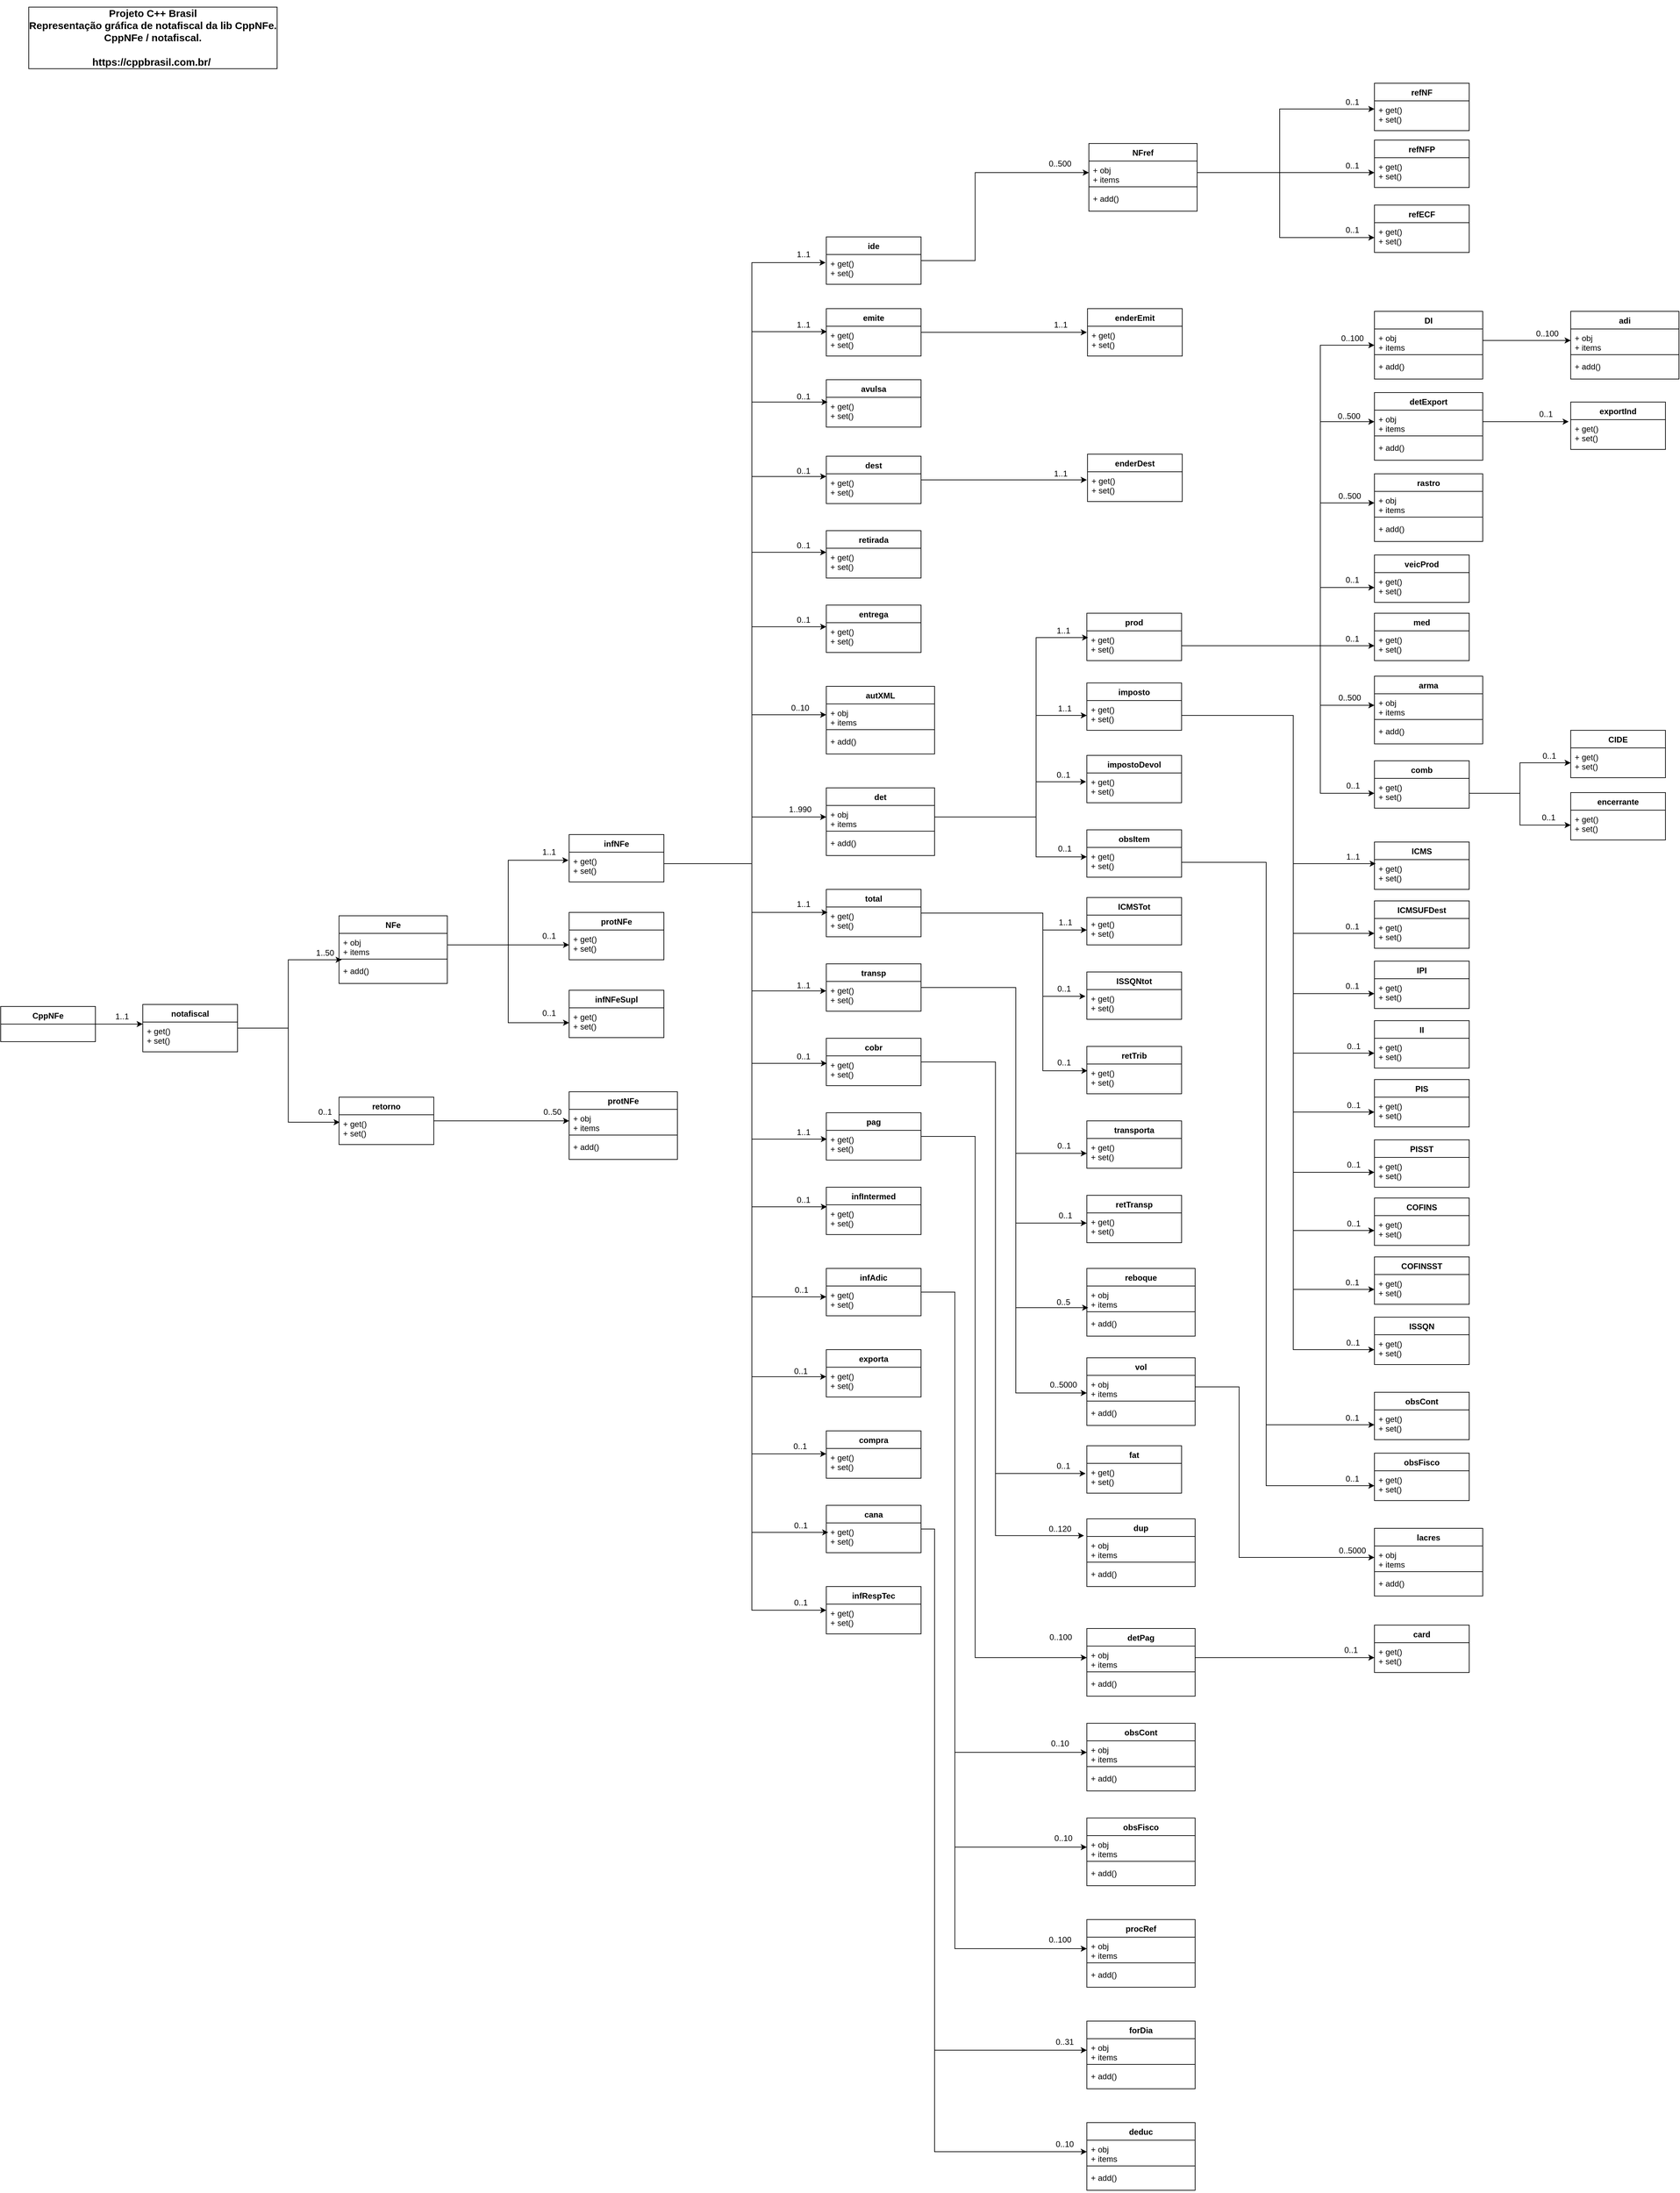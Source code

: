 <mxfile version="16.5.1" type="device"><diagram id="SPIYDt6rE1NFrkVuaRjg" name="Página-1"><mxGraphModel dx="1102" dy="685" grid="1" gridSize="10" guides="1" tooltips="1" connect="1" arrows="1" fold="1" page="1" pageScale="1" pageWidth="827" pageHeight="1169" math="0" shadow="0"><root><mxCell id="0"/><mxCell id="1" parent="0"/><mxCell id="CKeZYWd5ULpKEO5klRLD-43" style="edgeStyle=orthogonalEdgeStyle;rounded=0;orthogonalLoop=1;jettySize=auto;html=1;entryX=0;entryY=0.068;entryDx=0;entryDy=0;entryPerimeter=0;" parent="1" source="CKeZYWd5ULpKEO5klRLD-12" target="CKeZYWd5ULpKEO5klRLD-18" edge="1"><mxGeometry relative="1" as="geometry"/></mxCell><mxCell id="CKeZYWd5ULpKEO5klRLD-12" value="CppNFe" style="swimlane;fontStyle=1;childLayout=stackLayout;horizontal=1;startSize=26;fillColor=none;horizontalStack=0;resizeParent=1;resizeParentMax=0;resizeLast=0;collapsible=1;marginBottom=0;" parent="1" vertex="1"><mxGeometry x="80" y="1537" width="140" height="52" as="geometry"/></mxCell><mxCell id="CKeZYWd5ULpKEO5klRLD-17" value="notafiscal" style="swimlane;fontStyle=1;childLayout=stackLayout;horizontal=1;startSize=26;fillColor=none;horizontalStack=0;resizeParent=1;resizeParentMax=0;resizeLast=0;collapsible=1;marginBottom=0;" parent="1" vertex="1"><mxGeometry x="290" y="1534" width="140" height="70" as="geometry"/></mxCell><mxCell id="CKeZYWd5ULpKEO5klRLD-18" value="+ get()&#10;+ set()" style="text;strokeColor=none;fillColor=none;align=left;verticalAlign=top;spacingLeft=4;spacingRight=4;overflow=hidden;rotatable=0;points=[[0,0.5],[1,0.5]];portConstraint=eastwest;" parent="CKeZYWd5ULpKEO5klRLD-17" vertex="1"><mxGeometry y="26" width="140" height="44" as="geometry"/></mxCell><mxCell id="CKeZYWd5ULpKEO5klRLD-56" style="edgeStyle=orthogonalEdgeStyle;rounded=0;orthogonalLoop=1;jettySize=auto;html=1;entryX=0;entryY=0.5;entryDx=0;entryDy=0;exitX=1;exitY=0.5;exitDx=0;exitDy=0;" parent="1" source="CKeZYWd5ULpKEO5klRLD-25" target="CKeZYWd5ULpKEO5klRLD-45" edge="1"><mxGeometry relative="1" as="geometry"/></mxCell><mxCell id="CKeZYWd5ULpKEO5klRLD-24" value="NFe" style="swimlane;fontStyle=1;align=center;verticalAlign=top;childLayout=stackLayout;horizontal=1;startSize=26;horizontalStack=0;resizeParent=1;resizeParentMax=0;resizeLast=0;collapsible=1;marginBottom=0;" parent="1" vertex="1"><mxGeometry x="580" y="1403" width="160" height="100" as="geometry"/></mxCell><mxCell id="CKeZYWd5ULpKEO5klRLD-25" value="+ obj&#10;+ items" style="text;strokeColor=none;fillColor=none;align=left;verticalAlign=top;spacingLeft=4;spacingRight=4;overflow=hidden;rotatable=0;points=[[0,0.5],[1,0.5]];portConstraint=eastwest;" parent="CKeZYWd5ULpKEO5klRLD-24" vertex="1"><mxGeometry y="26" width="160" height="34" as="geometry"/></mxCell><mxCell id="CKeZYWd5ULpKEO5klRLD-26" value="" style="line;strokeWidth=1;fillColor=none;align=left;verticalAlign=middle;spacingTop=-1;spacingLeft=3;spacingRight=3;rotatable=0;labelPosition=right;points=[];portConstraint=eastwest;" parent="CKeZYWd5ULpKEO5klRLD-24" vertex="1"><mxGeometry y="60" width="160" height="8" as="geometry"/></mxCell><mxCell id="CKeZYWd5ULpKEO5klRLD-27" value="+ add()" style="text;strokeColor=none;fillColor=none;align=left;verticalAlign=top;spacingLeft=4;spacingRight=4;overflow=hidden;rotatable=0;points=[[0,0.5],[1,0.5]];portConstraint=eastwest;" parent="CKeZYWd5ULpKEO5klRLD-24" vertex="1"><mxGeometry y="68" width="160" height="32" as="geometry"/></mxCell><mxCell id="CKeZYWd5ULpKEO5klRLD-29" style="edgeStyle=orthogonalEdgeStyle;rounded=0;orthogonalLoop=1;jettySize=auto;html=1;entryX=0.025;entryY=-0.095;entryDx=0;entryDy=0;entryPerimeter=0;" parent="1" source="CKeZYWd5ULpKEO5klRLD-18" target="CKeZYWd5ULpKEO5klRLD-27" edge="1"><mxGeometry relative="1" as="geometry"><Array as="points"><mxPoint x="505" y="1569"/><mxPoint x="505" y="1468"/></Array></mxGeometry></mxCell><mxCell id="CKeZYWd5ULpKEO5klRLD-35" value="1..50" style="text;html=1;resizable=0;autosize=1;align=center;verticalAlign=middle;points=[];fillColor=none;strokeColor=none;rounded=0;" parent="1" vertex="1"><mxGeometry x="539" y="1448" width="40" height="20" as="geometry"/></mxCell><mxCell id="CKeZYWd5ULpKEO5klRLD-52" style="edgeStyle=orthogonalEdgeStyle;rounded=0;orthogonalLoop=1;jettySize=auto;html=1;entryX=0;entryY=0.5;entryDx=0;entryDy=0;" parent="1" source="CKeZYWd5ULpKEO5klRLD-37" target="CKeZYWd5ULpKEO5klRLD-49" edge="1"><mxGeometry relative="1" as="geometry"/></mxCell><mxCell id="CKeZYWd5ULpKEO5klRLD-37" value="retorno" style="swimlane;fontStyle=1;childLayout=stackLayout;horizontal=1;startSize=26;fillColor=none;horizontalStack=0;resizeParent=1;resizeParentMax=0;resizeLast=0;collapsible=1;marginBottom=0;" parent="1" vertex="1"><mxGeometry x="580" y="1671" width="140" height="70" as="geometry"/></mxCell><mxCell id="CKeZYWd5ULpKEO5klRLD-38" value="+ get()&#10;+ set()" style="text;strokeColor=none;fillColor=none;align=left;verticalAlign=top;spacingLeft=4;spacingRight=4;overflow=hidden;rotatable=0;points=[[0,0.5],[1,0.5]];portConstraint=eastwest;" parent="CKeZYWd5ULpKEO5klRLD-37" vertex="1"><mxGeometry y="26" width="140" height="44" as="geometry"/></mxCell><mxCell id="CKeZYWd5ULpKEO5klRLD-40" style="edgeStyle=orthogonalEdgeStyle;rounded=0;orthogonalLoop=1;jettySize=auto;html=1;entryX=0.007;entryY=0.25;entryDx=0;entryDy=0;entryPerimeter=0;" parent="1" source="CKeZYWd5ULpKEO5klRLD-18" target="CKeZYWd5ULpKEO5klRLD-38" edge="1"><mxGeometry relative="1" as="geometry"><Array as="points"><mxPoint x="505" y="1569"/><mxPoint x="505" y="1708"/></Array></mxGeometry></mxCell><mxCell id="CKeZYWd5ULpKEO5klRLD-65" style="edgeStyle=orthogonalEdgeStyle;rounded=0;orthogonalLoop=1;jettySize=auto;html=1;entryX=-0.007;entryY=0.273;entryDx=0;entryDy=0;entryPerimeter=0;" parent="1" source="CKeZYWd5ULpKEO5klRLD-41" target="CKeZYWd5ULpKEO5klRLD-58" edge="1"><mxGeometry relative="1" as="geometry"><Array as="points"><mxPoint x="1190" y="1326"/><mxPoint x="1190" y="438"/></Array></mxGeometry></mxCell><mxCell id="CKeZYWd5ULpKEO5klRLD-66" style="edgeStyle=orthogonalEdgeStyle;rounded=0;orthogonalLoop=1;jettySize=auto;html=1;entryX=0.007;entryY=0.182;entryDx=0;entryDy=0;entryPerimeter=0;" parent="1" source="CKeZYWd5ULpKEO5klRLD-41" target="CKeZYWd5ULpKEO5klRLD-60" edge="1"><mxGeometry relative="1" as="geometry"><Array as="points"><mxPoint x="1190" y="1326"/><mxPoint x="1190" y="540"/></Array></mxGeometry></mxCell><mxCell id="CKeZYWd5ULpKEO5klRLD-67" style="edgeStyle=orthogonalEdgeStyle;rounded=0;orthogonalLoop=1;jettySize=auto;html=1;entryX=0.014;entryY=0.159;entryDx=0;entryDy=0;entryPerimeter=0;" parent="1" source="CKeZYWd5ULpKEO5klRLD-41" target="CKeZYWd5ULpKEO5klRLD-62" edge="1"><mxGeometry relative="1" as="geometry"><Array as="points"><mxPoint x="1190" y="1326"/><mxPoint x="1190" y="644"/></Array></mxGeometry></mxCell><mxCell id="CKeZYWd5ULpKEO5klRLD-72" style="edgeStyle=orthogonalEdgeStyle;rounded=0;orthogonalLoop=1;jettySize=auto;html=1;entryX=0;entryY=0.091;entryDx=0;entryDy=0;entryPerimeter=0;" parent="1" source="CKeZYWd5ULpKEO5klRLD-41" target="CKeZYWd5ULpKEO5klRLD-70" edge="1"><mxGeometry relative="1" as="geometry"><Array as="points"><mxPoint x="1190" y="1326"/><mxPoint x="1190" y="754"/></Array></mxGeometry></mxCell><mxCell id="CKeZYWd5ULpKEO5klRLD-105" style="edgeStyle=orthogonalEdgeStyle;rounded=0;orthogonalLoop=1;jettySize=auto;html=1;" parent="1" source="CKeZYWd5ULpKEO5klRLD-41" target="CKeZYWd5ULpKEO5klRLD-74" edge="1"><mxGeometry relative="1" as="geometry"><Array as="points"><mxPoint x="1190" y="1326"/><mxPoint x="1190" y="866"/></Array></mxGeometry></mxCell><mxCell id="CKeZYWd5ULpKEO5klRLD-106" style="edgeStyle=orthogonalEdgeStyle;rounded=0;orthogonalLoop=1;jettySize=auto;html=1;" parent="1" source="CKeZYWd5ULpKEO5klRLD-41" target="CKeZYWd5ULpKEO5klRLD-76" edge="1"><mxGeometry relative="1" as="geometry"><Array as="points"><mxPoint x="1190" y="1326"/><mxPoint x="1190" y="976"/></Array></mxGeometry></mxCell><mxCell id="CKeZYWd5ULpKEO5klRLD-107" style="edgeStyle=orthogonalEdgeStyle;rounded=0;orthogonalLoop=1;jettySize=auto;html=1;" parent="1" source="CKeZYWd5ULpKEO5klRLD-41" target="CKeZYWd5ULpKEO5klRLD-78" edge="1"><mxGeometry relative="1" as="geometry"><Array as="points"><mxPoint x="1190" y="1326"/><mxPoint x="1190" y="1106"/></Array></mxGeometry></mxCell><mxCell id="CKeZYWd5ULpKEO5klRLD-108" style="edgeStyle=orthogonalEdgeStyle;rounded=0;orthogonalLoop=1;jettySize=auto;html=1;" parent="1" source="CKeZYWd5ULpKEO5klRLD-41" target="CKeZYWd5ULpKEO5klRLD-82" edge="1"><mxGeometry relative="1" as="geometry"><Array as="points"><mxPoint x="1190" y="1326"/><mxPoint x="1190" y="1257"/></Array></mxGeometry></mxCell><mxCell id="CKeZYWd5ULpKEO5klRLD-109" style="edgeStyle=orthogonalEdgeStyle;rounded=0;orthogonalLoop=1;jettySize=auto;html=1;entryX=0.014;entryY=0.182;entryDx=0;entryDy=0;entryPerimeter=0;" parent="1" source="CKeZYWd5ULpKEO5klRLD-41" target="CKeZYWd5ULpKEO5klRLD-86" edge="1"><mxGeometry relative="1" as="geometry"><Array as="points"><mxPoint x="1190" y="1326"/><mxPoint x="1190" y="1398"/></Array></mxGeometry></mxCell><mxCell id="CKeZYWd5ULpKEO5klRLD-110" style="edgeStyle=orthogonalEdgeStyle;rounded=0;orthogonalLoop=1;jettySize=auto;html=1;entryX=0;entryY=0.318;entryDx=0;entryDy=0;entryPerimeter=0;" parent="1" source="CKeZYWd5ULpKEO5klRLD-41" target="CKeZYWd5ULpKEO5klRLD-88" edge="1"><mxGeometry relative="1" as="geometry"><Array as="points"><mxPoint x="1190" y="1326"/><mxPoint x="1190" y="1514"/></Array></mxGeometry></mxCell><mxCell id="CKeZYWd5ULpKEO5klRLD-111" style="edgeStyle=orthogonalEdgeStyle;rounded=0;orthogonalLoop=1;jettySize=auto;html=1;entryX=0.007;entryY=0.25;entryDx=0;entryDy=0;entryPerimeter=0;" parent="1" source="CKeZYWd5ULpKEO5klRLD-41" target="CKeZYWd5ULpKEO5klRLD-90" edge="1"><mxGeometry relative="1" as="geometry"><Array as="points"><mxPoint x="1190" y="1326"/><mxPoint x="1190" y="1621"/></Array></mxGeometry></mxCell><mxCell id="CKeZYWd5ULpKEO5klRLD-112" style="edgeStyle=orthogonalEdgeStyle;rounded=0;orthogonalLoop=1;jettySize=auto;html=1;entryX=0.007;entryY=0.295;entryDx=0;entryDy=0;entryPerimeter=0;" parent="1" source="CKeZYWd5ULpKEO5klRLD-41" target="CKeZYWd5ULpKEO5klRLD-92" edge="1"><mxGeometry relative="1" as="geometry"><Array as="points"><mxPoint x="1190" y="1326"/><mxPoint x="1190" y="1733"/></Array></mxGeometry></mxCell><mxCell id="CKeZYWd5ULpKEO5klRLD-113" style="edgeStyle=orthogonalEdgeStyle;rounded=0;orthogonalLoop=1;jettySize=auto;html=1;entryX=0.007;entryY=0.068;entryDx=0;entryDy=0;entryPerimeter=0;" parent="1" source="CKeZYWd5ULpKEO5klRLD-41" target="CKeZYWd5ULpKEO5klRLD-94" edge="1"><mxGeometry relative="1" as="geometry"><Array as="points"><mxPoint x="1190" y="1326"/><mxPoint x="1190" y="1833"/></Array></mxGeometry></mxCell><mxCell id="CKeZYWd5ULpKEO5klRLD-114" style="edgeStyle=orthogonalEdgeStyle;rounded=0;orthogonalLoop=1;jettySize=auto;html=1;entryX=0;entryY=0.364;entryDx=0;entryDy=0;entryPerimeter=0;" parent="1" source="CKeZYWd5ULpKEO5klRLD-41" target="CKeZYWd5ULpKEO5klRLD-96" edge="1"><mxGeometry relative="1" as="geometry"><Array as="points"><mxPoint x="1190" y="1326"/><mxPoint x="1190" y="1966"/></Array></mxGeometry></mxCell><mxCell id="CKeZYWd5ULpKEO5klRLD-115" style="edgeStyle=orthogonalEdgeStyle;rounded=0;orthogonalLoop=1;jettySize=auto;html=1;entryX=0;entryY=0.318;entryDx=0;entryDy=0;entryPerimeter=0;" parent="1" source="CKeZYWd5ULpKEO5klRLD-41" target="CKeZYWd5ULpKEO5klRLD-98" edge="1"><mxGeometry relative="1" as="geometry"><Array as="points"><mxPoint x="1190" y="1326"/><mxPoint x="1190" y="2084"/></Array></mxGeometry></mxCell><mxCell id="CKeZYWd5ULpKEO5klRLD-116" style="edgeStyle=orthogonalEdgeStyle;rounded=0;orthogonalLoop=1;jettySize=auto;html=1;entryX=0;entryY=0.182;entryDx=0;entryDy=0;entryPerimeter=0;" parent="1" source="CKeZYWd5ULpKEO5klRLD-41" target="CKeZYWd5ULpKEO5klRLD-100" edge="1"><mxGeometry relative="1" as="geometry"><Array as="points"><mxPoint x="1190" y="1326"/><mxPoint x="1190" y="2198"/></Array></mxGeometry></mxCell><mxCell id="CKeZYWd5ULpKEO5klRLD-117" style="edgeStyle=orthogonalEdgeStyle;rounded=0;orthogonalLoop=1;jettySize=auto;html=1;entryX=0.021;entryY=0.318;entryDx=0;entryDy=0;entryPerimeter=0;" parent="1" source="CKeZYWd5ULpKEO5klRLD-41" target="CKeZYWd5ULpKEO5klRLD-102" edge="1"><mxGeometry relative="1" as="geometry"><Array as="points"><mxPoint x="1190" y="1326"/><mxPoint x="1190" y="2314"/></Array></mxGeometry></mxCell><mxCell id="CKeZYWd5ULpKEO5klRLD-118" style="edgeStyle=orthogonalEdgeStyle;rounded=0;orthogonalLoop=1;jettySize=auto;html=1;entryX=0;entryY=0.205;entryDx=0;entryDy=0;entryPerimeter=0;" parent="1" source="CKeZYWd5ULpKEO5klRLD-41" target="CKeZYWd5ULpKEO5klRLD-104" edge="1"><mxGeometry relative="1" as="geometry"><Array as="points"><mxPoint x="1190" y="1326"/><mxPoint x="1190" y="2429"/></Array></mxGeometry></mxCell><mxCell id="CKeZYWd5ULpKEO5klRLD-41" value="infNFe" style="swimlane;fontStyle=1;childLayout=stackLayout;horizontal=1;startSize=26;fillColor=none;horizontalStack=0;resizeParent=1;resizeParentMax=0;resizeLast=0;collapsible=1;marginBottom=0;" parent="1" vertex="1"><mxGeometry x="920" y="1283" width="140" height="70" as="geometry"/></mxCell><mxCell id="CKeZYWd5ULpKEO5klRLD-42" value="+ get()&#10;+ set()" style="text;strokeColor=none;fillColor=none;align=left;verticalAlign=top;spacingLeft=4;spacingRight=4;overflow=hidden;rotatable=0;points=[[0,0.5],[1,0.5]];portConstraint=eastwest;" parent="CKeZYWd5ULpKEO5klRLD-41" vertex="1"><mxGeometry y="26" width="140" height="44" as="geometry"/></mxCell><mxCell id="CKeZYWd5ULpKEO5klRLD-44" value="infNFeSupl" style="swimlane;fontStyle=1;childLayout=stackLayout;horizontal=1;startSize=26;fillColor=none;horizontalStack=0;resizeParent=1;resizeParentMax=0;resizeLast=0;collapsible=1;marginBottom=0;" parent="1" vertex="1"><mxGeometry x="920" y="1513" width="140" height="70" as="geometry"/></mxCell><mxCell id="CKeZYWd5ULpKEO5klRLD-45" value="+ get()&#10;+ set()" style="text;strokeColor=none;fillColor=none;align=left;verticalAlign=top;spacingLeft=4;spacingRight=4;overflow=hidden;rotatable=0;points=[[0,0.5],[1,0.5]];portConstraint=eastwest;" parent="CKeZYWd5ULpKEO5klRLD-44" vertex="1"><mxGeometry y="26" width="140" height="44" as="geometry"/></mxCell><mxCell id="CKeZYWd5ULpKEO5klRLD-46" value="protNFe" style="swimlane;fontStyle=1;childLayout=stackLayout;horizontal=1;startSize=26;fillColor=none;horizontalStack=0;resizeParent=1;resizeParentMax=0;resizeLast=0;collapsible=1;marginBottom=0;" parent="1" vertex="1"><mxGeometry x="920" y="1398" width="140" height="70" as="geometry"/></mxCell><mxCell id="CKeZYWd5ULpKEO5klRLD-47" value="+ get()&#10;+ set()" style="text;strokeColor=none;fillColor=none;align=left;verticalAlign=top;spacingLeft=4;spacingRight=4;overflow=hidden;rotatable=0;points=[[0,0.5],[1,0.5]];portConstraint=eastwest;" parent="CKeZYWd5ULpKEO5klRLD-46" vertex="1"><mxGeometry y="26" width="140" height="44" as="geometry"/></mxCell><mxCell id="CKeZYWd5ULpKEO5klRLD-48" value="protNFe" style="swimlane;fontStyle=1;align=center;verticalAlign=top;childLayout=stackLayout;horizontal=1;startSize=26;horizontalStack=0;resizeParent=1;resizeParentMax=0;resizeLast=0;collapsible=1;marginBottom=0;" parent="1" vertex="1"><mxGeometry x="920" y="1663" width="160" height="100" as="geometry"/></mxCell><mxCell id="CKeZYWd5ULpKEO5klRLD-49" value="+ obj&#10;+ items" style="text;strokeColor=none;fillColor=none;align=left;verticalAlign=top;spacingLeft=4;spacingRight=4;overflow=hidden;rotatable=0;points=[[0,0.5],[1,0.5]];portConstraint=eastwest;" parent="CKeZYWd5ULpKEO5klRLD-48" vertex="1"><mxGeometry y="26" width="160" height="34" as="geometry"/></mxCell><mxCell id="CKeZYWd5ULpKEO5klRLD-50" value="" style="line;strokeWidth=1;fillColor=none;align=left;verticalAlign=middle;spacingTop=-1;spacingLeft=3;spacingRight=3;rotatable=0;labelPosition=right;points=[];portConstraint=eastwest;" parent="CKeZYWd5ULpKEO5klRLD-48" vertex="1"><mxGeometry y="60" width="160" height="8" as="geometry"/></mxCell><mxCell id="CKeZYWd5ULpKEO5klRLD-51" value="+ add()" style="text;strokeColor=none;fillColor=none;align=left;verticalAlign=top;spacingLeft=4;spacingRight=4;overflow=hidden;rotatable=0;points=[[0,0.5],[1,0.5]];portConstraint=eastwest;" parent="CKeZYWd5ULpKEO5klRLD-48" vertex="1"><mxGeometry y="68" width="160" height="32" as="geometry"/></mxCell><mxCell id="CKeZYWd5ULpKEO5klRLD-53" value="0..50" style="text;html=1;resizable=0;autosize=1;align=center;verticalAlign=middle;points=[];fillColor=none;strokeColor=none;rounded=0;" parent="1" vertex="1"><mxGeometry x="875" y="1683" width="40" height="20" as="geometry"/></mxCell><mxCell id="CKeZYWd5ULpKEO5klRLD-54" style="edgeStyle=orthogonalEdgeStyle;rounded=0;orthogonalLoop=1;jettySize=auto;html=1;entryX=-0.007;entryY=0.273;entryDx=0;entryDy=0;entryPerimeter=0;" parent="1" source="CKeZYWd5ULpKEO5klRLD-25" target="CKeZYWd5ULpKEO5klRLD-42" edge="1"><mxGeometry relative="1" as="geometry"/></mxCell><mxCell id="CKeZYWd5ULpKEO5klRLD-55" style="edgeStyle=orthogonalEdgeStyle;rounded=0;orthogonalLoop=1;jettySize=auto;html=1;" parent="1" source="CKeZYWd5ULpKEO5klRLD-25" target="CKeZYWd5ULpKEO5klRLD-47" edge="1"><mxGeometry relative="1" as="geometry"/></mxCell><mxCell id="CKeZYWd5ULpKEO5klRLD-123" style="edgeStyle=orthogonalEdgeStyle;rounded=0;orthogonalLoop=1;jettySize=auto;html=1;" parent="1" source="CKeZYWd5ULpKEO5klRLD-57" target="CKeZYWd5ULpKEO5klRLD-120" edge="1"><mxGeometry relative="1" as="geometry"><Array as="points"><mxPoint x="1520" y="435"/><mxPoint x="1520" y="305"/></Array><mxPoint x="1640" y="316" as="targetPoint"/></mxGeometry></mxCell><mxCell id="CKeZYWd5ULpKEO5klRLD-57" value="ide" style="swimlane;fontStyle=1;childLayout=stackLayout;horizontal=1;startSize=26;fillColor=none;horizontalStack=0;resizeParent=1;resizeParentMax=0;resizeLast=0;collapsible=1;marginBottom=0;" parent="1" vertex="1"><mxGeometry x="1300" y="400" width="140" height="70" as="geometry"/></mxCell><mxCell id="CKeZYWd5ULpKEO5klRLD-58" value="+ get()&#10;+ set()" style="text;strokeColor=none;fillColor=none;align=left;verticalAlign=top;spacingLeft=4;spacingRight=4;overflow=hidden;rotatable=0;points=[[0,0.5],[1,0.5]];portConstraint=eastwest;" parent="CKeZYWd5ULpKEO5klRLD-57" vertex="1"><mxGeometry y="26" width="140" height="44" as="geometry"/></mxCell><mxCell id="CKeZYWd5ULpKEO5klRLD-135" style="edgeStyle=orthogonalEdgeStyle;rounded=0;orthogonalLoop=1;jettySize=auto;html=1;entryX=-0.007;entryY=0.205;entryDx=0;entryDy=0;entryPerimeter=0;" parent="1" source="CKeZYWd5ULpKEO5klRLD-59" target="CKeZYWd5ULpKEO5klRLD-134" edge="1"><mxGeometry relative="1" as="geometry"/></mxCell><mxCell id="CKeZYWd5ULpKEO5klRLD-59" value="emite" style="swimlane;fontStyle=1;childLayout=stackLayout;horizontal=1;startSize=26;fillColor=none;horizontalStack=0;resizeParent=1;resizeParentMax=0;resizeLast=0;collapsible=1;marginBottom=0;" parent="1" vertex="1"><mxGeometry x="1300" y="506" width="140" height="70" as="geometry"/></mxCell><mxCell id="CKeZYWd5ULpKEO5klRLD-60" value="+ get()&#10;+ set()" style="text;strokeColor=none;fillColor=none;align=left;verticalAlign=top;spacingLeft=4;spacingRight=4;overflow=hidden;rotatable=0;points=[[0,0.5],[1,0.5]];portConstraint=eastwest;" parent="CKeZYWd5ULpKEO5klRLD-59" vertex="1"><mxGeometry y="26" width="140" height="44" as="geometry"/></mxCell><mxCell id="CKeZYWd5ULpKEO5klRLD-61" value="avulsa" style="swimlane;fontStyle=1;childLayout=stackLayout;horizontal=1;startSize=26;fillColor=none;horizontalStack=0;resizeParent=1;resizeParentMax=0;resizeLast=0;collapsible=1;marginBottom=0;" parent="1" vertex="1"><mxGeometry x="1300" y="611" width="140" height="70" as="geometry"/></mxCell><mxCell id="CKeZYWd5ULpKEO5klRLD-62" value="+ get()&#10;+ set()" style="text;strokeColor=none;fillColor=none;align=left;verticalAlign=top;spacingLeft=4;spacingRight=4;overflow=hidden;rotatable=0;points=[[0,0.5],[1,0.5]];portConstraint=eastwest;" parent="CKeZYWd5ULpKEO5klRLD-61" vertex="1"><mxGeometry y="26" width="140" height="44" as="geometry"/></mxCell><mxCell id="CKeZYWd5ULpKEO5klRLD-138" style="edgeStyle=orthogonalEdgeStyle;rounded=0;orthogonalLoop=1;jettySize=auto;html=1;entryX=-0.007;entryY=0.273;entryDx=0;entryDy=0;entryPerimeter=0;" parent="1" source="CKeZYWd5ULpKEO5klRLD-69" target="CKeZYWd5ULpKEO5klRLD-137" edge="1"><mxGeometry relative="1" as="geometry"/></mxCell><mxCell id="CKeZYWd5ULpKEO5klRLD-69" value="dest" style="swimlane;fontStyle=1;childLayout=stackLayout;horizontal=1;startSize=26;fillColor=none;horizontalStack=0;resizeParent=1;resizeParentMax=0;resizeLast=0;collapsible=1;marginBottom=0;" parent="1" vertex="1"><mxGeometry x="1300" y="724" width="140" height="70" as="geometry"/></mxCell><mxCell id="CKeZYWd5ULpKEO5klRLD-70" value="+ get()&#10;+ set()" style="text;strokeColor=none;fillColor=none;align=left;verticalAlign=top;spacingLeft=4;spacingRight=4;overflow=hidden;rotatable=0;points=[[0,0.5],[1,0.5]];portConstraint=eastwest;" parent="CKeZYWd5ULpKEO5klRLD-69" vertex="1"><mxGeometry y="26" width="140" height="44" as="geometry"/></mxCell><mxCell id="CKeZYWd5ULpKEO5klRLD-73" value="retirada" style="swimlane;fontStyle=1;childLayout=stackLayout;horizontal=1;startSize=26;fillColor=none;horizontalStack=0;resizeParent=1;resizeParentMax=0;resizeLast=0;collapsible=1;marginBottom=0;" parent="1" vertex="1"><mxGeometry x="1300" y="834" width="140" height="70" as="geometry"/></mxCell><mxCell id="CKeZYWd5ULpKEO5klRLD-74" value="+ get()&#10;+ set()" style="text;strokeColor=none;fillColor=none;align=left;verticalAlign=top;spacingLeft=4;spacingRight=4;overflow=hidden;rotatable=0;points=[[0,0.5],[1,0.5]];portConstraint=eastwest;" parent="CKeZYWd5ULpKEO5klRLD-73" vertex="1"><mxGeometry y="26" width="140" height="44" as="geometry"/></mxCell><mxCell id="CKeZYWd5ULpKEO5klRLD-75" value="entrega" style="swimlane;fontStyle=1;childLayout=stackLayout;horizontal=1;startSize=26;fillColor=none;horizontalStack=0;resizeParent=1;resizeParentMax=0;resizeLast=0;collapsible=1;marginBottom=0;" parent="1" vertex="1"><mxGeometry x="1300" y="944" width="140" height="70" as="geometry"/></mxCell><mxCell id="CKeZYWd5ULpKEO5klRLD-76" value="+ get()&#10;+ set()" style="text;strokeColor=none;fillColor=none;align=left;verticalAlign=top;spacingLeft=4;spacingRight=4;overflow=hidden;rotatable=0;points=[[0,0.5],[1,0.5]];portConstraint=eastwest;" parent="CKeZYWd5ULpKEO5klRLD-75" vertex="1"><mxGeometry y="26" width="140" height="44" as="geometry"/></mxCell><mxCell id="CKeZYWd5ULpKEO5klRLD-77" value="autXML" style="swimlane;fontStyle=1;align=center;verticalAlign=top;childLayout=stackLayout;horizontal=1;startSize=26;horizontalStack=0;resizeParent=1;resizeParentMax=0;resizeLast=0;collapsible=1;marginBottom=0;" parent="1" vertex="1"><mxGeometry x="1300" y="1064" width="160" height="100" as="geometry"/></mxCell><mxCell id="CKeZYWd5ULpKEO5klRLD-78" value="+ obj&#10;+ items" style="text;strokeColor=none;fillColor=none;align=left;verticalAlign=top;spacingLeft=4;spacingRight=4;overflow=hidden;rotatable=0;points=[[0,0.5],[1,0.5]];portConstraint=eastwest;" parent="CKeZYWd5ULpKEO5klRLD-77" vertex="1"><mxGeometry y="26" width="160" height="34" as="geometry"/></mxCell><mxCell id="CKeZYWd5ULpKEO5klRLD-79" value="" style="line;strokeWidth=1;fillColor=none;align=left;verticalAlign=middle;spacingTop=-1;spacingLeft=3;spacingRight=3;rotatable=0;labelPosition=right;points=[];portConstraint=eastwest;" parent="CKeZYWd5ULpKEO5klRLD-77" vertex="1"><mxGeometry y="60" width="160" height="8" as="geometry"/></mxCell><mxCell id="CKeZYWd5ULpKEO5klRLD-80" value="+ add()" style="text;strokeColor=none;fillColor=none;align=left;verticalAlign=top;spacingLeft=4;spacingRight=4;overflow=hidden;rotatable=0;points=[[0,0.5],[1,0.5]];portConstraint=eastwest;" parent="CKeZYWd5ULpKEO5klRLD-77" vertex="1"><mxGeometry y="68" width="160" height="32" as="geometry"/></mxCell><mxCell id="CKeZYWd5ULpKEO5klRLD-81" value="det" style="swimlane;fontStyle=1;align=center;verticalAlign=top;childLayout=stackLayout;horizontal=1;startSize=26;horizontalStack=0;resizeParent=1;resizeParentMax=0;resizeLast=0;collapsible=1;marginBottom=0;" parent="1" vertex="1"><mxGeometry x="1300" y="1214" width="160" height="100" as="geometry"/></mxCell><mxCell id="CKeZYWd5ULpKEO5klRLD-82" value="+ obj&#10;+ items" style="text;strokeColor=none;fillColor=none;align=left;verticalAlign=top;spacingLeft=4;spacingRight=4;overflow=hidden;rotatable=0;points=[[0,0.5],[1,0.5]];portConstraint=eastwest;" parent="CKeZYWd5ULpKEO5klRLD-81" vertex="1"><mxGeometry y="26" width="160" height="34" as="geometry"/></mxCell><mxCell id="CKeZYWd5ULpKEO5klRLD-83" value="" style="line;strokeWidth=1;fillColor=none;align=left;verticalAlign=middle;spacingTop=-1;spacingLeft=3;spacingRight=3;rotatable=0;labelPosition=right;points=[];portConstraint=eastwest;" parent="CKeZYWd5ULpKEO5klRLD-81" vertex="1"><mxGeometry y="60" width="160" height="8" as="geometry"/></mxCell><mxCell id="CKeZYWd5ULpKEO5klRLD-84" value="+ add()" style="text;strokeColor=none;fillColor=none;align=left;verticalAlign=top;spacingLeft=4;spacingRight=4;overflow=hidden;rotatable=0;points=[[0,0.5],[1,0.5]];portConstraint=eastwest;" parent="CKeZYWd5ULpKEO5klRLD-81" vertex="1"><mxGeometry y="68" width="160" height="32" as="geometry"/></mxCell><mxCell id="CKeZYWd5ULpKEO5klRLD-162" style="edgeStyle=orthogonalEdgeStyle;rounded=0;orthogonalLoop=1;jettySize=auto;html=1;" parent="1" source="CKeZYWd5ULpKEO5klRLD-85" target="CKeZYWd5ULpKEO5klRLD-157" edge="1"><mxGeometry relative="1" as="geometry"><Array as="points"><mxPoint x="1620" y="1399"/><mxPoint x="1620" y="1424"/></Array></mxGeometry></mxCell><mxCell id="CKeZYWd5ULpKEO5klRLD-163" style="edgeStyle=orthogonalEdgeStyle;rounded=0;orthogonalLoop=1;jettySize=auto;html=1;entryX=-0.014;entryY=0.227;entryDx=0;entryDy=0;entryPerimeter=0;" parent="1" source="CKeZYWd5ULpKEO5klRLD-85" target="CKeZYWd5ULpKEO5klRLD-159" edge="1"><mxGeometry relative="1" as="geometry"><Array as="points"><mxPoint x="1620" y="1399"/><mxPoint x="1620" y="1522"/></Array></mxGeometry></mxCell><mxCell id="CKeZYWd5ULpKEO5klRLD-164" style="edgeStyle=orthogonalEdgeStyle;rounded=0;orthogonalLoop=1;jettySize=auto;html=1;entryX=0.007;entryY=0.227;entryDx=0;entryDy=0;entryPerimeter=0;" parent="1" source="CKeZYWd5ULpKEO5klRLD-85" target="CKeZYWd5ULpKEO5klRLD-161" edge="1"><mxGeometry relative="1" as="geometry"><Array as="points"><mxPoint x="1620" y="1399"/><mxPoint x="1620" y="1632"/></Array></mxGeometry></mxCell><mxCell id="CKeZYWd5ULpKEO5klRLD-85" value="total" style="swimlane;fontStyle=1;childLayout=stackLayout;horizontal=1;startSize=26;fillColor=none;horizontalStack=0;resizeParent=1;resizeParentMax=0;resizeLast=0;collapsible=1;marginBottom=0;" parent="1" vertex="1"><mxGeometry x="1300" y="1364" width="140" height="70" as="geometry"/></mxCell><mxCell id="CKeZYWd5ULpKEO5klRLD-86" value="+ get()&#10;+ set()" style="text;strokeColor=none;fillColor=none;align=left;verticalAlign=top;spacingLeft=4;spacingRight=4;overflow=hidden;rotatable=0;points=[[0,0.5],[1,0.5]];portConstraint=eastwest;" parent="CKeZYWd5ULpKEO5klRLD-85" vertex="1"><mxGeometry y="26" width="140" height="44" as="geometry"/></mxCell><mxCell id="CKeZYWd5ULpKEO5klRLD-177" style="edgeStyle=orthogonalEdgeStyle;rounded=0;orthogonalLoop=1;jettySize=auto;html=1;" parent="1" source="CKeZYWd5ULpKEO5klRLD-87" target="CKeZYWd5ULpKEO5klRLD-166" edge="1"><mxGeometry relative="1" as="geometry"><Array as="points"><mxPoint x="1580" y="1509"/><mxPoint x="1580" y="1754"/></Array></mxGeometry></mxCell><mxCell id="CKeZYWd5ULpKEO5klRLD-178" style="edgeStyle=orthogonalEdgeStyle;rounded=0;orthogonalLoop=1;jettySize=auto;html=1;entryX=0;entryY=0.341;entryDx=0;entryDy=0;entryPerimeter=0;" parent="1" source="CKeZYWd5ULpKEO5klRLD-87" target="CKeZYWd5ULpKEO5klRLD-168" edge="1"><mxGeometry relative="1" as="geometry"><Array as="points"><mxPoint x="1580" y="1509"/><mxPoint x="1580" y="1857"/></Array></mxGeometry></mxCell><mxCell id="CKeZYWd5ULpKEO5klRLD-179" style="edgeStyle=orthogonalEdgeStyle;rounded=0;orthogonalLoop=1;jettySize=auto;html=1;entryX=0.013;entryY=0.941;entryDx=0;entryDy=0;entryPerimeter=0;" parent="1" source="CKeZYWd5ULpKEO5klRLD-87" target="CKeZYWd5ULpKEO5klRLD-174" edge="1"><mxGeometry relative="1" as="geometry"><Array as="points"><mxPoint x="1580" y="1509"/><mxPoint x="1580" y="1982"/></Array></mxGeometry></mxCell><mxCell id="CKeZYWd5ULpKEO5klRLD-181" style="edgeStyle=orthogonalEdgeStyle;rounded=0;orthogonalLoop=1;jettySize=auto;html=1;" parent="1" source="CKeZYWd5ULpKEO5klRLD-87" target="CKeZYWd5ULpKEO5klRLD-232" edge="1"><mxGeometry relative="1" as="geometry"><mxPoint x="1685" y="2108.016" as="targetPoint"/><Array as="points"><mxPoint x="1580" y="1509"/><mxPoint x="1580" y="2108"/></Array></mxGeometry></mxCell><mxCell id="CKeZYWd5ULpKEO5klRLD-87" value="transp" style="swimlane;fontStyle=1;childLayout=stackLayout;horizontal=1;startSize=26;fillColor=none;horizontalStack=0;resizeParent=1;resizeParentMax=0;resizeLast=0;collapsible=1;marginBottom=0;" parent="1" vertex="1"><mxGeometry x="1300" y="1474" width="140" height="70" as="geometry"/></mxCell><mxCell id="CKeZYWd5ULpKEO5klRLD-88" value="+ get()&#10;+ set()" style="text;strokeColor=none;fillColor=none;align=left;verticalAlign=top;spacingLeft=4;spacingRight=4;overflow=hidden;rotatable=0;points=[[0,0.5],[1,0.5]];portConstraint=eastwest;" parent="CKeZYWd5ULpKEO5klRLD-87" vertex="1"><mxGeometry y="26" width="140" height="44" as="geometry"/></mxCell><mxCell id="CKeZYWd5ULpKEO5klRLD-190" style="edgeStyle=orthogonalEdgeStyle;rounded=0;orthogonalLoop=1;jettySize=auto;html=1;entryX=-0.013;entryY=0.342;entryDx=0;entryDy=0;entryPerimeter=0;" parent="1" source="CKeZYWd5ULpKEO5klRLD-89" target="CKeZYWd5ULpKEO5klRLD-183" edge="1"><mxGeometry relative="1" as="geometry"><Array as="points"><mxPoint x="1550" y="1619"/><mxPoint x="1550" y="2227"/></Array></mxGeometry></mxCell><mxCell id="CKeZYWd5ULpKEO5klRLD-191" style="edgeStyle=orthogonalEdgeStyle;rounded=0;orthogonalLoop=1;jettySize=auto;html=1;entryX=-0.026;entryY=-0.035;entryDx=0;entryDy=0;entryPerimeter=0;" parent="1" source="CKeZYWd5ULpKEO5klRLD-89" target="CKeZYWd5ULpKEO5klRLD-187" edge="1"><mxGeometry relative="1" as="geometry"><Array as="points"><mxPoint x="1550" y="1619"/><mxPoint x="1550" y="2319"/></Array></mxGeometry></mxCell><mxCell id="CKeZYWd5ULpKEO5klRLD-89" value="cobr" style="swimlane;fontStyle=1;childLayout=stackLayout;horizontal=1;startSize=26;fillColor=none;horizontalStack=0;resizeParent=1;resizeParentMax=0;resizeLast=0;collapsible=1;marginBottom=0;" parent="1" vertex="1"><mxGeometry x="1300" y="1584" width="140" height="70" as="geometry"/></mxCell><mxCell id="CKeZYWd5ULpKEO5klRLD-90" value="+ get()&#10;+ set()" style="text;strokeColor=none;fillColor=none;align=left;verticalAlign=top;spacingLeft=4;spacingRight=4;overflow=hidden;rotatable=0;points=[[0,0.5],[1,0.5]];portConstraint=eastwest;" parent="CKeZYWd5ULpKEO5klRLD-89" vertex="1"><mxGeometry y="26" width="140" height="44" as="geometry"/></mxCell><mxCell id="CKeZYWd5ULpKEO5klRLD-196" style="edgeStyle=orthogonalEdgeStyle;rounded=0;orthogonalLoop=1;jettySize=auto;html=1;" parent="1" source="CKeZYWd5ULpKEO5klRLD-91" target="CKeZYWd5ULpKEO5klRLD-193" edge="1"><mxGeometry relative="1" as="geometry"><Array as="points"><mxPoint x="1520" y="1729"/><mxPoint x="1520" y="2499"/></Array></mxGeometry></mxCell><mxCell id="CKeZYWd5ULpKEO5klRLD-91" value="pag" style="swimlane;fontStyle=1;childLayout=stackLayout;horizontal=1;startSize=26;fillColor=none;horizontalStack=0;resizeParent=1;resizeParentMax=0;resizeLast=0;collapsible=1;marginBottom=0;" parent="1" vertex="1"><mxGeometry x="1300" y="1694" width="140" height="70" as="geometry"/></mxCell><mxCell id="CKeZYWd5ULpKEO5klRLD-92" value="+ get()&#10;+ set()" style="text;strokeColor=none;fillColor=none;align=left;verticalAlign=top;spacingLeft=4;spacingRight=4;overflow=hidden;rotatable=0;points=[[0,0.5],[1,0.5]];portConstraint=eastwest;" parent="CKeZYWd5ULpKEO5klRLD-91" vertex="1"><mxGeometry y="26" width="140" height="44" as="geometry"/></mxCell><mxCell id="CKeZYWd5ULpKEO5klRLD-93" value="infIntermed" style="swimlane;fontStyle=1;childLayout=stackLayout;horizontal=1;startSize=26;fillColor=none;horizontalStack=0;resizeParent=1;resizeParentMax=0;resizeLast=0;collapsible=1;marginBottom=0;" parent="1" vertex="1"><mxGeometry x="1300" y="1804" width="140" height="70" as="geometry"/></mxCell><mxCell id="CKeZYWd5ULpKEO5klRLD-94" value="+ get()&#10;+ set()" style="text;strokeColor=none;fillColor=none;align=left;verticalAlign=top;spacingLeft=4;spacingRight=4;overflow=hidden;rotatable=0;points=[[0,0.5],[1,0.5]];portConstraint=eastwest;" parent="CKeZYWd5ULpKEO5klRLD-93" vertex="1"><mxGeometry y="26" width="140" height="44" as="geometry"/></mxCell><mxCell id="CKeZYWd5ULpKEO5klRLD-210" style="edgeStyle=orthogonalEdgeStyle;rounded=0;orthogonalLoop=1;jettySize=auto;html=1;entryX=0;entryY=0.5;entryDx=0;entryDy=0;" parent="1" source="CKeZYWd5ULpKEO5klRLD-95" target="CKeZYWd5ULpKEO5klRLD-199" edge="1"><mxGeometry relative="1" as="geometry"><Array as="points"><mxPoint x="1490" y="1959"/><mxPoint x="1490" y="2639"/></Array></mxGeometry></mxCell><mxCell id="CKeZYWd5ULpKEO5klRLD-211" style="edgeStyle=orthogonalEdgeStyle;rounded=0;orthogonalLoop=1;jettySize=auto;html=1;" parent="1" source="CKeZYWd5ULpKEO5klRLD-95" target="CKeZYWd5ULpKEO5klRLD-203" edge="1"><mxGeometry relative="1" as="geometry"><Array as="points"><mxPoint x="1490" y="1959"/><mxPoint x="1490" y="2779"/></Array></mxGeometry></mxCell><mxCell id="CKeZYWd5ULpKEO5klRLD-212" style="edgeStyle=orthogonalEdgeStyle;rounded=0;orthogonalLoop=1;jettySize=auto;html=1;" parent="1" source="CKeZYWd5ULpKEO5klRLD-95" target="CKeZYWd5ULpKEO5klRLD-207" edge="1"><mxGeometry relative="1" as="geometry"><Array as="points"><mxPoint x="1490" y="1959"/><mxPoint x="1490" y="2929"/></Array></mxGeometry></mxCell><mxCell id="CKeZYWd5ULpKEO5klRLD-95" value="infAdic" style="swimlane;fontStyle=1;childLayout=stackLayout;horizontal=1;startSize=26;fillColor=none;horizontalStack=0;resizeParent=1;resizeParentMax=0;resizeLast=0;collapsible=1;marginBottom=0;" parent="1" vertex="1"><mxGeometry x="1300" y="1924" width="140" height="70" as="geometry"/></mxCell><mxCell id="CKeZYWd5ULpKEO5klRLD-96" value="+ get()&#10;+ set()" style="text;strokeColor=none;fillColor=none;align=left;verticalAlign=top;spacingLeft=4;spacingRight=4;overflow=hidden;rotatable=0;points=[[0,0.5],[1,0.5]];portConstraint=eastwest;" parent="CKeZYWd5ULpKEO5klRLD-95" vertex="1"><mxGeometry y="26" width="140" height="44" as="geometry"/></mxCell><mxCell id="CKeZYWd5ULpKEO5klRLD-97" value="exporta" style="swimlane;fontStyle=1;childLayout=stackLayout;horizontal=1;startSize=26;fillColor=none;horizontalStack=0;resizeParent=1;resizeParentMax=0;resizeLast=0;collapsible=1;marginBottom=0;" parent="1" vertex="1"><mxGeometry x="1300" y="2044" width="140" height="70" as="geometry"/></mxCell><mxCell id="CKeZYWd5ULpKEO5klRLD-98" value="+ get()&#10;+ set()" style="text;strokeColor=none;fillColor=none;align=left;verticalAlign=top;spacingLeft=4;spacingRight=4;overflow=hidden;rotatable=0;points=[[0,0.5],[1,0.5]];portConstraint=eastwest;" parent="CKeZYWd5ULpKEO5klRLD-97" vertex="1"><mxGeometry y="26" width="140" height="44" as="geometry"/></mxCell><mxCell id="CKeZYWd5ULpKEO5klRLD-99" value="compra" style="swimlane;fontStyle=1;childLayout=stackLayout;horizontal=1;startSize=26;fillColor=none;horizontalStack=0;resizeParent=1;resizeParentMax=0;resizeLast=0;collapsible=1;marginBottom=0;" parent="1" vertex="1"><mxGeometry x="1300" y="2164" width="140" height="70" as="geometry"/></mxCell><mxCell id="CKeZYWd5ULpKEO5klRLD-100" value="+ get()&#10;+ set()" style="text;strokeColor=none;fillColor=none;align=left;verticalAlign=top;spacingLeft=4;spacingRight=4;overflow=hidden;rotatable=0;points=[[0,0.5],[1,0.5]];portConstraint=eastwest;" parent="CKeZYWd5ULpKEO5klRLD-99" vertex="1"><mxGeometry y="26" width="140" height="44" as="geometry"/></mxCell><mxCell id="CKeZYWd5ULpKEO5klRLD-221" style="edgeStyle=orthogonalEdgeStyle;rounded=0;orthogonalLoop=1;jettySize=auto;html=1;entryX=0;entryY=0.5;entryDx=0;entryDy=0;" parent="1" source="CKeZYWd5ULpKEO5klRLD-101" target="CKeZYWd5ULpKEO5klRLD-214" edge="1"><mxGeometry relative="1" as="geometry"><Array as="points"><mxPoint x="1460" y="2309"/><mxPoint x="1460" y="3079"/></Array></mxGeometry></mxCell><mxCell id="CKeZYWd5ULpKEO5klRLD-222" style="edgeStyle=orthogonalEdgeStyle;rounded=0;orthogonalLoop=1;jettySize=auto;html=1;" parent="1" source="CKeZYWd5ULpKEO5klRLD-101" target="CKeZYWd5ULpKEO5klRLD-218" edge="1"><mxGeometry relative="1" as="geometry"><Array as="points"><mxPoint x="1460" y="2309"/><mxPoint x="1460" y="3229"/></Array></mxGeometry></mxCell><mxCell id="CKeZYWd5ULpKEO5klRLD-101" value="cana" style="swimlane;fontStyle=1;childLayout=stackLayout;horizontal=1;startSize=26;fillColor=none;horizontalStack=0;resizeParent=1;resizeParentMax=0;resizeLast=0;collapsible=1;marginBottom=0;" parent="1" vertex="1"><mxGeometry x="1300" y="2274" width="140" height="70" as="geometry"/></mxCell><mxCell id="CKeZYWd5ULpKEO5klRLD-102" value="+ get()&#10;+ set()" style="text;strokeColor=none;fillColor=none;align=left;verticalAlign=top;spacingLeft=4;spacingRight=4;overflow=hidden;rotatable=0;points=[[0,0.5],[1,0.5]];portConstraint=eastwest;" parent="CKeZYWd5ULpKEO5klRLD-101" vertex="1"><mxGeometry y="26" width="140" height="44" as="geometry"/></mxCell><mxCell id="CKeZYWd5ULpKEO5klRLD-103" value="infRespTec" style="swimlane;fontStyle=1;childLayout=stackLayout;horizontal=1;startSize=26;fillColor=none;horizontalStack=0;resizeParent=1;resizeParentMax=0;resizeLast=0;collapsible=1;marginBottom=0;" parent="1" vertex="1"><mxGeometry x="1300" y="2394" width="140" height="70" as="geometry"/></mxCell><mxCell id="CKeZYWd5ULpKEO5klRLD-104" value="+ get()&#10;+ set()" style="text;strokeColor=none;fillColor=none;align=left;verticalAlign=top;spacingLeft=4;spacingRight=4;overflow=hidden;rotatable=0;points=[[0,0.5],[1,0.5]];portConstraint=eastwest;" parent="CKeZYWd5ULpKEO5klRLD-103" vertex="1"><mxGeometry y="26" width="140" height="44" as="geometry"/></mxCell><mxCell id="CKeZYWd5ULpKEO5klRLD-119" value="NFref" style="swimlane;fontStyle=1;align=center;verticalAlign=top;childLayout=stackLayout;horizontal=1;startSize=26;horizontalStack=0;resizeParent=1;resizeParentMax=0;resizeLast=0;collapsible=1;marginBottom=0;" parent="1" vertex="1"><mxGeometry x="1688" y="262" width="160" height="100" as="geometry"/></mxCell><mxCell id="CKeZYWd5ULpKEO5klRLD-120" value="+ obj&#10;+ items" style="text;strokeColor=none;fillColor=none;align=left;verticalAlign=top;spacingLeft=4;spacingRight=4;overflow=hidden;rotatable=0;points=[[0,0.5],[1,0.5]];portConstraint=eastwest;" parent="CKeZYWd5ULpKEO5klRLD-119" vertex="1"><mxGeometry y="26" width="160" height="34" as="geometry"/></mxCell><mxCell id="CKeZYWd5ULpKEO5klRLD-121" value="" style="line;strokeWidth=1;fillColor=none;align=left;verticalAlign=middle;spacingTop=-1;spacingLeft=3;spacingRight=3;rotatable=0;labelPosition=right;points=[];portConstraint=eastwest;" parent="CKeZYWd5ULpKEO5klRLD-119" vertex="1"><mxGeometry y="60" width="160" height="8" as="geometry"/></mxCell><mxCell id="CKeZYWd5ULpKEO5klRLD-122" value="+ add()" style="text;strokeColor=none;fillColor=none;align=left;verticalAlign=top;spacingLeft=4;spacingRight=4;overflow=hidden;rotatable=0;points=[[0,0.5],[1,0.5]];portConstraint=eastwest;" parent="CKeZYWd5ULpKEO5klRLD-119" vertex="1"><mxGeometry y="68" width="160" height="32" as="geometry"/></mxCell><mxCell id="CKeZYWd5ULpKEO5klRLD-124" value="refNF" style="swimlane;fontStyle=1;childLayout=stackLayout;horizontal=1;startSize=26;fillColor=none;horizontalStack=0;resizeParent=1;resizeParentMax=0;resizeLast=0;collapsible=1;marginBottom=0;" parent="1" vertex="1"><mxGeometry x="2110" y="173" width="140" height="70" as="geometry"/></mxCell><mxCell id="CKeZYWd5ULpKEO5klRLD-125" value="+ get()&#10;+ set()" style="text;strokeColor=none;fillColor=none;align=left;verticalAlign=top;spacingLeft=4;spacingRight=4;overflow=hidden;rotatable=0;points=[[0,0.5],[1,0.5]];portConstraint=eastwest;" parent="CKeZYWd5ULpKEO5klRLD-124" vertex="1"><mxGeometry y="26" width="140" height="44" as="geometry"/></mxCell><mxCell id="CKeZYWd5ULpKEO5klRLD-126" value="refNFP" style="swimlane;fontStyle=1;childLayout=stackLayout;horizontal=1;startSize=26;fillColor=none;horizontalStack=0;resizeParent=1;resizeParentMax=0;resizeLast=0;collapsible=1;marginBottom=0;" parent="1" vertex="1"><mxGeometry x="2110" y="257" width="140" height="70" as="geometry"/></mxCell><mxCell id="CKeZYWd5ULpKEO5klRLD-127" value="+ get()&#10;+ set()" style="text;strokeColor=none;fillColor=none;align=left;verticalAlign=top;spacingLeft=4;spacingRight=4;overflow=hidden;rotatable=0;points=[[0,0.5],[1,0.5]];portConstraint=eastwest;" parent="CKeZYWd5ULpKEO5klRLD-126" vertex="1"><mxGeometry y="26" width="140" height="44" as="geometry"/></mxCell><mxCell id="CKeZYWd5ULpKEO5klRLD-128" value="refECF" style="swimlane;fontStyle=1;childLayout=stackLayout;horizontal=1;startSize=26;fillColor=none;horizontalStack=0;resizeParent=1;resizeParentMax=0;resizeLast=0;collapsible=1;marginBottom=0;" parent="1" vertex="1"><mxGeometry x="2110" y="353" width="140" height="70" as="geometry"/></mxCell><mxCell id="CKeZYWd5ULpKEO5klRLD-129" value="+ get()&#10;+ set()" style="text;strokeColor=none;fillColor=none;align=left;verticalAlign=top;spacingLeft=4;spacingRight=4;overflow=hidden;rotatable=0;points=[[0,0.5],[1,0.5]];portConstraint=eastwest;" parent="CKeZYWd5ULpKEO5klRLD-128" vertex="1"><mxGeometry y="26" width="140" height="44" as="geometry"/></mxCell><mxCell id="CKeZYWd5ULpKEO5klRLD-133" value="enderEmit" style="swimlane;fontStyle=1;childLayout=stackLayout;horizontal=1;startSize=26;fillColor=none;horizontalStack=0;resizeParent=1;resizeParentMax=0;resizeLast=0;collapsible=1;marginBottom=0;" parent="1" vertex="1"><mxGeometry x="1686" y="506" width="140" height="70" as="geometry"/></mxCell><mxCell id="CKeZYWd5ULpKEO5klRLD-134" value="+ get()&#10;+ set()" style="text;strokeColor=none;fillColor=none;align=left;verticalAlign=top;spacingLeft=4;spacingRight=4;overflow=hidden;rotatable=0;points=[[0,0.5],[1,0.5]];portConstraint=eastwest;" parent="CKeZYWd5ULpKEO5klRLD-133" vertex="1"><mxGeometry y="26" width="140" height="44" as="geometry"/></mxCell><mxCell id="CKeZYWd5ULpKEO5klRLD-136" value="enderDest" style="swimlane;fontStyle=1;childLayout=stackLayout;horizontal=1;startSize=26;fillColor=none;horizontalStack=0;resizeParent=1;resizeParentMax=0;resizeLast=0;collapsible=1;marginBottom=0;" parent="1" vertex="1"><mxGeometry x="1686" y="721" width="140" height="70" as="geometry"/></mxCell><mxCell id="CKeZYWd5ULpKEO5klRLD-137" value="+ get()&#10;+ set()" style="text;strokeColor=none;fillColor=none;align=left;verticalAlign=top;spacingLeft=4;spacingRight=4;overflow=hidden;rotatable=0;points=[[0,0.5],[1,0.5]];portConstraint=eastwest;" parent="CKeZYWd5ULpKEO5klRLD-136" vertex="1"><mxGeometry y="26" width="140" height="44" as="geometry"/></mxCell><mxCell id="CKeZYWd5ULpKEO5klRLD-139" value="0..10" style="text;html=1;resizable=0;autosize=1;align=center;verticalAlign=middle;points=[];fillColor=none;strokeColor=none;rounded=0;" parent="1" vertex="1"><mxGeometry x="1241" y="1086" width="40" height="20" as="geometry"/></mxCell><mxCell id="CKeZYWd5ULpKEO5klRLD-141" value="1..990" style="text;html=1;resizable=0;autosize=1;align=center;verticalAlign=middle;points=[];fillColor=none;strokeColor=none;rounded=0;" parent="1" vertex="1"><mxGeometry x="1236" y="1236" width="50" height="20" as="geometry"/></mxCell><mxCell id="CKeZYWd5ULpKEO5klRLD-142" value="prod" style="swimlane;fontStyle=1;childLayout=stackLayout;horizontal=1;startSize=26;fillColor=none;horizontalStack=0;resizeParent=1;resizeParentMax=0;resizeLast=0;collapsible=1;marginBottom=0;" parent="1" vertex="1"><mxGeometry x="1685" y="956" width="140" height="70" as="geometry"/></mxCell><mxCell id="CKeZYWd5ULpKEO5klRLD-143" value="+ get()&#10;+ set()" style="text;strokeColor=none;fillColor=none;align=left;verticalAlign=top;spacingLeft=4;spacingRight=4;overflow=hidden;rotatable=0;points=[[0,0.5],[1,0.5]];portConstraint=eastwest;" parent="CKeZYWd5ULpKEO5klRLD-142" vertex="1"><mxGeometry y="26" width="140" height="44" as="geometry"/></mxCell><mxCell id="CKeZYWd5ULpKEO5klRLD-144" value="imposto" style="swimlane;fontStyle=1;childLayout=stackLayout;horizontal=1;startSize=26;fillColor=none;horizontalStack=0;resizeParent=1;resizeParentMax=0;resizeLast=0;collapsible=1;marginBottom=0;" parent="1" vertex="1"><mxGeometry x="1685" y="1059" width="140" height="70" as="geometry"/></mxCell><mxCell id="CKeZYWd5ULpKEO5klRLD-145" value="+ get()&#10;+ set()" style="text;strokeColor=none;fillColor=none;align=left;verticalAlign=top;spacingLeft=4;spacingRight=4;overflow=hidden;rotatable=0;points=[[0,0.5],[1,0.5]];portConstraint=eastwest;" parent="CKeZYWd5ULpKEO5klRLD-144" vertex="1"><mxGeometry y="26" width="140" height="44" as="geometry"/></mxCell><mxCell id="CKeZYWd5ULpKEO5klRLD-146" value="impostoDevol" style="swimlane;fontStyle=1;childLayout=stackLayout;horizontal=1;startSize=26;fillColor=none;horizontalStack=0;resizeParent=1;resizeParentMax=0;resizeLast=0;collapsible=1;marginBottom=0;" parent="1" vertex="1"><mxGeometry x="1685" y="1166" width="140" height="70" as="geometry"/></mxCell><mxCell id="CKeZYWd5ULpKEO5klRLD-147" value="+ get()&#10;+ set()" style="text;strokeColor=none;fillColor=none;align=left;verticalAlign=top;spacingLeft=4;spacingRight=4;overflow=hidden;rotatable=0;points=[[0,0.5],[1,0.5]];portConstraint=eastwest;" parent="CKeZYWd5ULpKEO5klRLD-146" vertex="1"><mxGeometry y="26" width="140" height="44" as="geometry"/></mxCell><mxCell id="CKeZYWd5ULpKEO5klRLD-148" value="obsItem" style="swimlane;fontStyle=1;childLayout=stackLayout;horizontal=1;startSize=26;fillColor=none;horizontalStack=0;resizeParent=1;resizeParentMax=0;resizeLast=0;collapsible=1;marginBottom=0;" parent="1" vertex="1"><mxGeometry x="1685" y="1276" width="140" height="70" as="geometry"/></mxCell><mxCell id="CKeZYWd5ULpKEO5klRLD-149" value="+ get()&#10;+ set()" style="text;strokeColor=none;fillColor=none;align=left;verticalAlign=top;spacingLeft=4;spacingRight=4;overflow=hidden;rotatable=0;points=[[0,0.5],[1,0.5]];portConstraint=eastwest;" parent="CKeZYWd5ULpKEO5klRLD-148" vertex="1"><mxGeometry y="26" width="140" height="44" as="geometry"/></mxCell><mxCell id="CKeZYWd5ULpKEO5klRLD-152" style="edgeStyle=orthogonalEdgeStyle;rounded=0;orthogonalLoop=1;jettySize=auto;html=1;entryX=-0.007;entryY=0.295;entryDx=0;entryDy=0;entryPerimeter=0;" parent="1" source="CKeZYWd5ULpKEO5klRLD-82" target="CKeZYWd5ULpKEO5klRLD-147" edge="1"><mxGeometry relative="1" as="geometry"><Array as="points"><mxPoint x="1610" y="1257"/><mxPoint x="1610" y="1205"/></Array></mxGeometry></mxCell><mxCell id="CKeZYWd5ULpKEO5klRLD-153" style="edgeStyle=orthogonalEdgeStyle;rounded=0;orthogonalLoop=1;jettySize=auto;html=1;entryX=0;entryY=0.5;entryDx=0;entryDy=0;" parent="1" source="CKeZYWd5ULpKEO5klRLD-82" target="CKeZYWd5ULpKEO5klRLD-145" edge="1"><mxGeometry relative="1" as="geometry"><Array as="points"><mxPoint x="1610" y="1257"/><mxPoint x="1610" y="1107"/></Array></mxGeometry></mxCell><mxCell id="CKeZYWd5ULpKEO5klRLD-154" style="edgeStyle=orthogonalEdgeStyle;rounded=0;orthogonalLoop=1;jettySize=auto;html=1;entryX=0;entryY=0.318;entryDx=0;entryDy=0;entryPerimeter=0;" parent="1" source="CKeZYWd5ULpKEO5klRLD-82" target="CKeZYWd5ULpKEO5klRLD-149" edge="1"><mxGeometry relative="1" as="geometry"><Array as="points"><mxPoint x="1610" y="1257"/><mxPoint x="1610" y="1316"/></Array></mxGeometry></mxCell><mxCell id="CKeZYWd5ULpKEO5klRLD-155" style="edgeStyle=orthogonalEdgeStyle;rounded=0;orthogonalLoop=1;jettySize=auto;html=1;entryX=0.014;entryY=0.227;entryDx=0;entryDy=0;entryPerimeter=0;" parent="1" source="CKeZYWd5ULpKEO5klRLD-82" target="CKeZYWd5ULpKEO5klRLD-143" edge="1"><mxGeometry relative="1" as="geometry"><Array as="points"><mxPoint x="1610" y="1257"/><mxPoint x="1610" y="992"/></Array></mxGeometry></mxCell><mxCell id="CKeZYWd5ULpKEO5klRLD-156" value="ICMSTot" style="swimlane;fontStyle=1;childLayout=stackLayout;horizontal=1;startSize=26;fillColor=none;horizontalStack=0;resizeParent=1;resizeParentMax=0;resizeLast=0;collapsible=1;marginBottom=0;" parent="1" vertex="1"><mxGeometry x="1685" y="1376" width="140" height="70" as="geometry"/></mxCell><mxCell id="CKeZYWd5ULpKEO5klRLD-157" value="+ get()&#10;+ set()" style="text;strokeColor=none;fillColor=none;align=left;verticalAlign=top;spacingLeft=4;spacingRight=4;overflow=hidden;rotatable=0;points=[[0,0.5],[1,0.5]];portConstraint=eastwest;" parent="CKeZYWd5ULpKEO5klRLD-156" vertex="1"><mxGeometry y="26" width="140" height="44" as="geometry"/></mxCell><mxCell id="CKeZYWd5ULpKEO5klRLD-158" value="ISSQNtot" style="swimlane;fontStyle=1;childLayout=stackLayout;horizontal=1;startSize=26;fillColor=none;horizontalStack=0;resizeParent=1;resizeParentMax=0;resizeLast=0;collapsible=1;marginBottom=0;" parent="1" vertex="1"><mxGeometry x="1685" y="1486" width="140" height="70" as="geometry"/></mxCell><mxCell id="CKeZYWd5ULpKEO5klRLD-159" value="+ get()&#10;+ set()" style="text;strokeColor=none;fillColor=none;align=left;verticalAlign=top;spacingLeft=4;spacingRight=4;overflow=hidden;rotatable=0;points=[[0,0.5],[1,0.5]];portConstraint=eastwest;" parent="CKeZYWd5ULpKEO5klRLD-158" vertex="1"><mxGeometry y="26" width="140" height="44" as="geometry"/></mxCell><mxCell id="CKeZYWd5ULpKEO5klRLD-160" value="retTrib" style="swimlane;fontStyle=1;childLayout=stackLayout;horizontal=1;startSize=26;fillColor=none;horizontalStack=0;resizeParent=1;resizeParentMax=0;resizeLast=0;collapsible=1;marginBottom=0;" parent="1" vertex="1"><mxGeometry x="1685" y="1596" width="140" height="70" as="geometry"/></mxCell><mxCell id="CKeZYWd5ULpKEO5klRLD-161" value="+ get()&#10;+ set()" style="text;strokeColor=none;fillColor=none;align=left;verticalAlign=top;spacingLeft=4;spacingRight=4;overflow=hidden;rotatable=0;points=[[0,0.5],[1,0.5]];portConstraint=eastwest;" parent="CKeZYWd5ULpKEO5klRLD-160" vertex="1"><mxGeometry y="26" width="140" height="44" as="geometry"/></mxCell><mxCell id="CKeZYWd5ULpKEO5klRLD-165" value="transporta" style="swimlane;fontStyle=1;childLayout=stackLayout;horizontal=1;startSize=26;fillColor=none;horizontalStack=0;resizeParent=1;resizeParentMax=0;resizeLast=0;collapsible=1;marginBottom=0;" parent="1" vertex="1"><mxGeometry x="1685" y="1706" width="140" height="70" as="geometry"/></mxCell><mxCell id="CKeZYWd5ULpKEO5klRLD-166" value="+ get()&#10;+ set()" style="text;strokeColor=none;fillColor=none;align=left;verticalAlign=top;spacingLeft=4;spacingRight=4;overflow=hidden;rotatable=0;points=[[0,0.5],[1,0.5]];portConstraint=eastwest;" parent="CKeZYWd5ULpKEO5klRLD-165" vertex="1"><mxGeometry y="26" width="140" height="44" as="geometry"/></mxCell><mxCell id="CKeZYWd5ULpKEO5klRLD-167" value="retTransp" style="swimlane;fontStyle=1;childLayout=stackLayout;horizontal=1;startSize=26;fillColor=none;horizontalStack=0;resizeParent=1;resizeParentMax=0;resizeLast=0;collapsible=1;marginBottom=0;" parent="1" vertex="1"><mxGeometry x="1685" y="1816" width="140" height="70" as="geometry"/></mxCell><mxCell id="CKeZYWd5ULpKEO5klRLD-168" value="+ get()&#10;+ set()" style="text;strokeColor=none;fillColor=none;align=left;verticalAlign=top;spacingLeft=4;spacingRight=4;overflow=hidden;rotatable=0;points=[[0,0.5],[1,0.5]];portConstraint=eastwest;" parent="CKeZYWd5ULpKEO5klRLD-167" vertex="1"><mxGeometry y="26" width="140" height="44" as="geometry"/></mxCell><mxCell id="CKeZYWd5ULpKEO5klRLD-173" value="reboque" style="swimlane;fontStyle=1;align=center;verticalAlign=top;childLayout=stackLayout;horizontal=1;startSize=26;horizontalStack=0;resizeParent=1;resizeParentMax=0;resizeLast=0;collapsible=1;marginBottom=0;" parent="1" vertex="1"><mxGeometry x="1685" y="1924" width="160" height="100" as="geometry"/></mxCell><mxCell id="CKeZYWd5ULpKEO5klRLD-174" value="+ obj&#10;+ items" style="text;strokeColor=none;fillColor=none;align=left;verticalAlign=top;spacingLeft=4;spacingRight=4;overflow=hidden;rotatable=0;points=[[0,0.5],[1,0.5]];portConstraint=eastwest;" parent="CKeZYWd5ULpKEO5klRLD-173" vertex="1"><mxGeometry y="26" width="160" height="34" as="geometry"/></mxCell><mxCell id="CKeZYWd5ULpKEO5klRLD-175" value="" style="line;strokeWidth=1;fillColor=none;align=left;verticalAlign=middle;spacingTop=-1;spacingLeft=3;spacingRight=3;rotatable=0;labelPosition=right;points=[];portConstraint=eastwest;" parent="CKeZYWd5ULpKEO5klRLD-173" vertex="1"><mxGeometry y="60" width="160" height="8" as="geometry"/></mxCell><mxCell id="CKeZYWd5ULpKEO5klRLD-176" value="+ add()" style="text;strokeColor=none;fillColor=none;align=left;verticalAlign=top;spacingLeft=4;spacingRight=4;overflow=hidden;rotatable=0;points=[[0,0.5],[1,0.5]];portConstraint=eastwest;" parent="CKeZYWd5ULpKEO5klRLD-173" vertex="1"><mxGeometry y="68" width="160" height="32" as="geometry"/></mxCell><mxCell id="CKeZYWd5ULpKEO5klRLD-182" value="fat" style="swimlane;fontStyle=1;childLayout=stackLayout;horizontal=1;startSize=26;fillColor=none;horizontalStack=0;resizeParent=1;resizeParentMax=0;resizeLast=0;collapsible=1;marginBottom=0;" parent="1" vertex="1"><mxGeometry x="1685" y="2186" width="140" height="70" as="geometry"/></mxCell><mxCell id="CKeZYWd5ULpKEO5klRLD-183" value="+ get()&#10;+ set()" style="text;strokeColor=none;fillColor=none;align=left;verticalAlign=top;spacingLeft=4;spacingRight=4;overflow=hidden;rotatable=0;points=[[0,0.5],[1,0.5]];portConstraint=eastwest;" parent="CKeZYWd5ULpKEO5klRLD-182" vertex="1"><mxGeometry y="26" width="140" height="44" as="geometry"/></mxCell><mxCell id="CKeZYWd5ULpKEO5klRLD-186" value="dup" style="swimlane;fontStyle=1;align=center;verticalAlign=top;childLayout=stackLayout;horizontal=1;startSize=26;horizontalStack=0;resizeParent=1;resizeParentMax=0;resizeLast=0;collapsible=1;marginBottom=0;" parent="1" vertex="1"><mxGeometry x="1685" y="2294" width="160" height="100" as="geometry"/></mxCell><mxCell id="CKeZYWd5ULpKEO5klRLD-187" value="+ obj&#10;+ items" style="text;strokeColor=none;fillColor=none;align=left;verticalAlign=top;spacingLeft=4;spacingRight=4;overflow=hidden;rotatable=0;points=[[0,0.5],[1,0.5]];portConstraint=eastwest;" parent="CKeZYWd5ULpKEO5klRLD-186" vertex="1"><mxGeometry y="26" width="160" height="34" as="geometry"/></mxCell><mxCell id="CKeZYWd5ULpKEO5klRLD-188" value="" style="line;strokeWidth=1;fillColor=none;align=left;verticalAlign=middle;spacingTop=-1;spacingLeft=3;spacingRight=3;rotatable=0;labelPosition=right;points=[];portConstraint=eastwest;" parent="CKeZYWd5ULpKEO5klRLD-186" vertex="1"><mxGeometry y="60" width="160" height="8" as="geometry"/></mxCell><mxCell id="CKeZYWd5ULpKEO5klRLD-189" value="+ add()" style="text;strokeColor=none;fillColor=none;align=left;verticalAlign=top;spacingLeft=4;spacingRight=4;overflow=hidden;rotatable=0;points=[[0,0.5],[1,0.5]];portConstraint=eastwest;" parent="CKeZYWd5ULpKEO5klRLD-186" vertex="1"><mxGeometry y="68" width="160" height="32" as="geometry"/></mxCell><mxCell id="CKeZYWd5ULpKEO5klRLD-192" value="detPag" style="swimlane;fontStyle=1;align=center;verticalAlign=top;childLayout=stackLayout;horizontal=1;startSize=26;horizontalStack=0;resizeParent=1;resizeParentMax=0;resizeLast=0;collapsible=1;marginBottom=0;" parent="1" vertex="1"><mxGeometry x="1685" y="2456" width="160" height="100" as="geometry"/></mxCell><mxCell id="CKeZYWd5ULpKEO5klRLD-193" value="+ obj&#10;+ items" style="text;strokeColor=none;fillColor=none;align=left;verticalAlign=top;spacingLeft=4;spacingRight=4;overflow=hidden;rotatable=0;points=[[0,0.5],[1,0.5]];portConstraint=eastwest;" parent="CKeZYWd5ULpKEO5klRLD-192" vertex="1"><mxGeometry y="26" width="160" height="34" as="geometry"/></mxCell><mxCell id="CKeZYWd5ULpKEO5klRLD-194" value="" style="line;strokeWidth=1;fillColor=none;align=left;verticalAlign=middle;spacingTop=-1;spacingLeft=3;spacingRight=3;rotatable=0;labelPosition=right;points=[];portConstraint=eastwest;" parent="CKeZYWd5ULpKEO5klRLD-192" vertex="1"><mxGeometry y="60" width="160" height="8" as="geometry"/></mxCell><mxCell id="CKeZYWd5ULpKEO5klRLD-195" value="+ add()" style="text;strokeColor=none;fillColor=none;align=left;verticalAlign=top;spacingLeft=4;spacingRight=4;overflow=hidden;rotatable=0;points=[[0,0.5],[1,0.5]];portConstraint=eastwest;" parent="CKeZYWd5ULpKEO5klRLD-192" vertex="1"><mxGeometry y="68" width="160" height="32" as="geometry"/></mxCell><mxCell id="CKeZYWd5ULpKEO5klRLD-197" value="0..500" style="text;html=1;resizable=0;autosize=1;align=center;verticalAlign=middle;points=[];fillColor=none;strokeColor=none;rounded=0;" parent="1" vertex="1"><mxGeometry x="1620" y="282" width="50" height="20" as="geometry"/></mxCell><mxCell id="CKeZYWd5ULpKEO5klRLD-198" value="obsCont" style="swimlane;fontStyle=1;align=center;verticalAlign=top;childLayout=stackLayout;horizontal=1;startSize=26;horizontalStack=0;resizeParent=1;resizeParentMax=0;resizeLast=0;collapsible=1;marginBottom=0;" parent="1" vertex="1"><mxGeometry x="1685" y="2596" width="160" height="100" as="geometry"/></mxCell><mxCell id="CKeZYWd5ULpKEO5klRLD-199" value="+ obj&#10;+ items" style="text;strokeColor=none;fillColor=none;align=left;verticalAlign=top;spacingLeft=4;spacingRight=4;overflow=hidden;rotatable=0;points=[[0,0.5],[1,0.5]];portConstraint=eastwest;" parent="CKeZYWd5ULpKEO5klRLD-198" vertex="1"><mxGeometry y="26" width="160" height="34" as="geometry"/></mxCell><mxCell id="CKeZYWd5ULpKEO5klRLD-200" value="" style="line;strokeWidth=1;fillColor=none;align=left;verticalAlign=middle;spacingTop=-1;spacingLeft=3;spacingRight=3;rotatable=0;labelPosition=right;points=[];portConstraint=eastwest;" parent="CKeZYWd5ULpKEO5klRLD-198" vertex="1"><mxGeometry y="60" width="160" height="8" as="geometry"/></mxCell><mxCell id="CKeZYWd5ULpKEO5klRLD-201" value="+ add()" style="text;strokeColor=none;fillColor=none;align=left;verticalAlign=top;spacingLeft=4;spacingRight=4;overflow=hidden;rotatable=0;points=[[0,0.5],[1,0.5]];portConstraint=eastwest;" parent="CKeZYWd5ULpKEO5klRLD-198" vertex="1"><mxGeometry y="68" width="160" height="32" as="geometry"/></mxCell><mxCell id="CKeZYWd5ULpKEO5klRLD-202" value="obsFisco" style="swimlane;fontStyle=1;align=center;verticalAlign=top;childLayout=stackLayout;horizontal=1;startSize=26;horizontalStack=0;resizeParent=1;resizeParentMax=0;resizeLast=0;collapsible=1;marginBottom=0;" parent="1" vertex="1"><mxGeometry x="1685" y="2736" width="160" height="100" as="geometry"/></mxCell><mxCell id="CKeZYWd5ULpKEO5klRLD-203" value="+ obj&#10;+ items" style="text;strokeColor=none;fillColor=none;align=left;verticalAlign=top;spacingLeft=4;spacingRight=4;overflow=hidden;rotatable=0;points=[[0,0.5],[1,0.5]];portConstraint=eastwest;" parent="CKeZYWd5ULpKEO5klRLD-202" vertex="1"><mxGeometry y="26" width="160" height="34" as="geometry"/></mxCell><mxCell id="CKeZYWd5ULpKEO5klRLD-204" value="" style="line;strokeWidth=1;fillColor=none;align=left;verticalAlign=middle;spacingTop=-1;spacingLeft=3;spacingRight=3;rotatable=0;labelPosition=right;points=[];portConstraint=eastwest;" parent="CKeZYWd5ULpKEO5klRLD-202" vertex="1"><mxGeometry y="60" width="160" height="8" as="geometry"/></mxCell><mxCell id="CKeZYWd5ULpKEO5klRLD-205" value="+ add()" style="text;strokeColor=none;fillColor=none;align=left;verticalAlign=top;spacingLeft=4;spacingRight=4;overflow=hidden;rotatable=0;points=[[0,0.5],[1,0.5]];portConstraint=eastwest;" parent="CKeZYWd5ULpKEO5klRLD-202" vertex="1"><mxGeometry y="68" width="160" height="32" as="geometry"/></mxCell><mxCell id="CKeZYWd5ULpKEO5klRLD-206" value="procRef" style="swimlane;fontStyle=1;align=center;verticalAlign=top;childLayout=stackLayout;horizontal=1;startSize=26;horizontalStack=0;resizeParent=1;resizeParentMax=0;resizeLast=0;collapsible=1;marginBottom=0;" parent="1" vertex="1"><mxGeometry x="1685" y="2886" width="160" height="100" as="geometry"/></mxCell><mxCell id="CKeZYWd5ULpKEO5klRLD-207" value="+ obj&#10;+ items" style="text;strokeColor=none;fillColor=none;align=left;verticalAlign=top;spacingLeft=4;spacingRight=4;overflow=hidden;rotatable=0;points=[[0,0.5],[1,0.5]];portConstraint=eastwest;" parent="CKeZYWd5ULpKEO5klRLD-206" vertex="1"><mxGeometry y="26" width="160" height="34" as="geometry"/></mxCell><mxCell id="CKeZYWd5ULpKEO5klRLD-208" value="" style="line;strokeWidth=1;fillColor=none;align=left;verticalAlign=middle;spacingTop=-1;spacingLeft=3;spacingRight=3;rotatable=0;labelPosition=right;points=[];portConstraint=eastwest;" parent="CKeZYWd5ULpKEO5klRLD-206" vertex="1"><mxGeometry y="60" width="160" height="8" as="geometry"/></mxCell><mxCell id="CKeZYWd5ULpKEO5klRLD-209" value="+ add()" style="text;strokeColor=none;fillColor=none;align=left;verticalAlign=top;spacingLeft=4;spacingRight=4;overflow=hidden;rotatable=0;points=[[0,0.5],[1,0.5]];portConstraint=eastwest;" parent="CKeZYWd5ULpKEO5klRLD-206" vertex="1"><mxGeometry y="68" width="160" height="32" as="geometry"/></mxCell><mxCell id="CKeZYWd5ULpKEO5klRLD-213" value="forDia" style="swimlane;fontStyle=1;align=center;verticalAlign=top;childLayout=stackLayout;horizontal=1;startSize=26;horizontalStack=0;resizeParent=1;resizeParentMax=0;resizeLast=0;collapsible=1;marginBottom=0;" parent="1" vertex="1"><mxGeometry x="1685" y="3036" width="160" height="100" as="geometry"/></mxCell><mxCell id="CKeZYWd5ULpKEO5klRLD-214" value="+ obj&#10;+ items" style="text;strokeColor=none;fillColor=none;align=left;verticalAlign=top;spacingLeft=4;spacingRight=4;overflow=hidden;rotatable=0;points=[[0,0.5],[1,0.5]];portConstraint=eastwest;" parent="CKeZYWd5ULpKEO5klRLD-213" vertex="1"><mxGeometry y="26" width="160" height="34" as="geometry"/></mxCell><mxCell id="CKeZYWd5ULpKEO5klRLD-215" value="" style="line;strokeWidth=1;fillColor=none;align=left;verticalAlign=middle;spacingTop=-1;spacingLeft=3;spacingRight=3;rotatable=0;labelPosition=right;points=[];portConstraint=eastwest;" parent="CKeZYWd5ULpKEO5klRLD-213" vertex="1"><mxGeometry y="60" width="160" height="8" as="geometry"/></mxCell><mxCell id="CKeZYWd5ULpKEO5klRLD-216" value="+ add()" style="text;strokeColor=none;fillColor=none;align=left;verticalAlign=top;spacingLeft=4;spacingRight=4;overflow=hidden;rotatable=0;points=[[0,0.5],[1,0.5]];portConstraint=eastwest;" parent="CKeZYWd5ULpKEO5klRLD-213" vertex="1"><mxGeometry y="68" width="160" height="32" as="geometry"/></mxCell><mxCell id="CKeZYWd5ULpKEO5klRLD-217" value="deduc" style="swimlane;fontStyle=1;align=center;verticalAlign=top;childLayout=stackLayout;horizontal=1;startSize=26;horizontalStack=0;resizeParent=1;resizeParentMax=0;resizeLast=0;collapsible=1;marginBottom=0;" parent="1" vertex="1"><mxGeometry x="1685" y="3186" width="160" height="100" as="geometry"/></mxCell><mxCell id="CKeZYWd5ULpKEO5klRLD-218" value="+ obj&#10;+ items" style="text;strokeColor=none;fillColor=none;align=left;verticalAlign=top;spacingLeft=4;spacingRight=4;overflow=hidden;rotatable=0;points=[[0,0.5],[1,0.5]];portConstraint=eastwest;" parent="CKeZYWd5ULpKEO5klRLD-217" vertex="1"><mxGeometry y="26" width="160" height="34" as="geometry"/></mxCell><mxCell id="CKeZYWd5ULpKEO5klRLD-219" value="" style="line;strokeWidth=1;fillColor=none;align=left;verticalAlign=middle;spacingTop=-1;spacingLeft=3;spacingRight=3;rotatable=0;labelPosition=right;points=[];portConstraint=eastwest;" parent="CKeZYWd5ULpKEO5klRLD-217" vertex="1"><mxGeometry y="60" width="160" height="8" as="geometry"/></mxCell><mxCell id="CKeZYWd5ULpKEO5klRLD-220" value="+ add()" style="text;strokeColor=none;fillColor=none;align=left;verticalAlign=top;spacingLeft=4;spacingRight=4;overflow=hidden;rotatable=0;points=[[0,0.5],[1,0.5]];portConstraint=eastwest;" parent="CKeZYWd5ULpKEO5klRLD-217" vertex="1"><mxGeometry y="68" width="160" height="32" as="geometry"/></mxCell><mxCell id="CKeZYWd5ULpKEO5klRLD-223" value="0..5" style="text;html=1;resizable=0;autosize=1;align=center;verticalAlign=middle;points=[];fillColor=none;strokeColor=none;rounded=0;" parent="1" vertex="1"><mxGeometry x="1630" y="1964" width="40" height="20" as="geometry"/></mxCell><mxCell id="CKeZYWd5ULpKEO5klRLD-224" value="0..120" style="text;html=1;resizable=0;autosize=1;align=center;verticalAlign=middle;points=[];fillColor=none;strokeColor=none;rounded=0;" parent="1" vertex="1"><mxGeometry x="1620" y="2299" width="50" height="20" as="geometry"/></mxCell><mxCell id="CKeZYWd5ULpKEO5klRLD-225" value="0..100" style="text;html=1;resizable=0;autosize=1;align=center;verticalAlign=middle;points=[];fillColor=none;strokeColor=none;rounded=0;" parent="1" vertex="1"><mxGeometry x="1621" y="2459" width="50" height="20" as="geometry"/></mxCell><mxCell id="CKeZYWd5ULpKEO5klRLD-226" value="0..10" style="text;html=1;resizable=0;autosize=1;align=center;verticalAlign=middle;points=[];fillColor=none;strokeColor=none;rounded=0;" parent="1" vertex="1"><mxGeometry x="1625" y="2616" width="40" height="20" as="geometry"/></mxCell><mxCell id="CKeZYWd5ULpKEO5klRLD-227" value="0..10" style="text;html=1;resizable=0;autosize=1;align=center;verticalAlign=middle;points=[];fillColor=none;strokeColor=none;rounded=0;" parent="1" vertex="1"><mxGeometry x="1630" y="2756" width="40" height="20" as="geometry"/></mxCell><mxCell id="CKeZYWd5ULpKEO5klRLD-228" value="0..100" style="text;html=1;resizable=0;autosize=1;align=center;verticalAlign=middle;points=[];fillColor=none;strokeColor=none;rounded=0;" parent="1" vertex="1"><mxGeometry x="1620" y="2906" width="50" height="20" as="geometry"/></mxCell><mxCell id="CKeZYWd5ULpKEO5klRLD-229" value="0..31" style="text;html=1;resizable=0;autosize=1;align=center;verticalAlign=middle;points=[];fillColor=none;strokeColor=none;rounded=0;" parent="1" vertex="1"><mxGeometry x="1632" y="3057" width="40" height="20" as="geometry"/></mxCell><mxCell id="CKeZYWd5ULpKEO5klRLD-230" value="0..10" style="text;html=1;resizable=0;autosize=1;align=center;verticalAlign=middle;points=[];fillColor=none;strokeColor=none;rounded=0;" parent="1" vertex="1"><mxGeometry x="1632" y="3208" width="40" height="20" as="geometry"/></mxCell><mxCell id="CKeZYWd5ULpKEO5klRLD-231" value="vol" style="swimlane;fontStyle=1;align=center;verticalAlign=top;childLayout=stackLayout;horizontal=1;startSize=26;horizontalStack=0;resizeParent=1;resizeParentMax=0;resizeLast=0;collapsible=1;marginBottom=0;" parent="1" vertex="1"><mxGeometry x="1685" y="2056" width="160" height="100" as="geometry"/></mxCell><mxCell id="CKeZYWd5ULpKEO5klRLD-232" value="+ obj&#10;+ items" style="text;strokeColor=none;fillColor=none;align=left;verticalAlign=top;spacingLeft=4;spacingRight=4;overflow=hidden;rotatable=0;points=[[0,0.5],[1,0.5]];portConstraint=eastwest;" parent="CKeZYWd5ULpKEO5klRLD-231" vertex="1"><mxGeometry y="26" width="160" height="34" as="geometry"/></mxCell><mxCell id="CKeZYWd5ULpKEO5klRLD-233" value="" style="line;strokeWidth=1;fillColor=none;align=left;verticalAlign=middle;spacingTop=-1;spacingLeft=3;spacingRight=3;rotatable=0;labelPosition=right;points=[];portConstraint=eastwest;" parent="CKeZYWd5ULpKEO5klRLD-231" vertex="1"><mxGeometry y="60" width="160" height="8" as="geometry"/></mxCell><mxCell id="CKeZYWd5ULpKEO5klRLD-234" value="+ add()" style="text;strokeColor=none;fillColor=none;align=left;verticalAlign=top;spacingLeft=4;spacingRight=4;overflow=hidden;rotatable=0;points=[[0,0.5],[1,0.5]];portConstraint=eastwest;" parent="CKeZYWd5ULpKEO5klRLD-231" vertex="1"><mxGeometry y="68" width="160" height="32" as="geometry"/></mxCell><mxCell id="CKeZYWd5ULpKEO5klRLD-235" value="0..5000" style="text;html=1;resizable=0;autosize=1;align=center;verticalAlign=middle;points=[];fillColor=none;strokeColor=none;rounded=0;" parent="1" vertex="1"><mxGeometry x="1620" y="2086" width="60" height="20" as="geometry"/></mxCell><mxCell id="gnhpUY9eOxYLESWLWNQF-1" value="0..1" style="text;html=1;resizable=0;autosize=1;align=center;verticalAlign=middle;points=[];fillColor=none;strokeColor=none;rounded=0;" parent="1" vertex="1"><mxGeometry x="539" y="1683" width="40" height="20" as="geometry"/></mxCell><mxCell id="gnhpUY9eOxYLESWLWNQF-2" value="1..1" style="text;html=1;resizable=0;autosize=1;align=center;verticalAlign=middle;points=[];fillColor=none;strokeColor=none;rounded=0;" parent="1" vertex="1"><mxGeometry x="870" y="1299" width="40" height="20" as="geometry"/></mxCell><mxCell id="gnhpUY9eOxYLESWLWNQF-3" value="0..1" style="text;html=1;resizable=0;autosize=1;align=center;verticalAlign=middle;points=[];fillColor=none;strokeColor=none;rounded=0;" parent="1" vertex="1"><mxGeometry x="870" y="1423" width="40" height="20" as="geometry"/></mxCell><mxCell id="gnhpUY9eOxYLESWLWNQF-4" value="0..1" style="text;html=1;resizable=0;autosize=1;align=center;verticalAlign=middle;points=[];fillColor=none;strokeColor=none;rounded=0;" parent="1" vertex="1"><mxGeometry x="870" y="1537" width="40" height="20" as="geometry"/></mxCell><mxCell id="gnhpUY9eOxYLESWLWNQF-5" value="1..1" style="text;html=1;resizable=0;autosize=1;align=center;verticalAlign=middle;points=[];fillColor=none;strokeColor=none;rounded=0;" parent="1" vertex="1"><mxGeometry x="1246" y="416" width="40" height="20" as="geometry"/></mxCell><mxCell id="gnhpUY9eOxYLESWLWNQF-8" value="1..1" style="text;html=1;resizable=0;autosize=1;align=center;verticalAlign=middle;points=[];fillColor=none;strokeColor=none;rounded=0;" parent="1" vertex="1"><mxGeometry x="1246" y="520" width="40" height="20" as="geometry"/></mxCell><mxCell id="gnhpUY9eOxYLESWLWNQF-9" value="0..1" style="text;html=1;resizable=0;autosize=1;align=center;verticalAlign=middle;points=[];fillColor=none;strokeColor=none;rounded=0;" parent="1" vertex="1"><mxGeometry x="1246" y="626" width="40" height="20" as="geometry"/></mxCell><mxCell id="gnhpUY9eOxYLESWLWNQF-10" value="0..1" style="text;html=1;resizable=0;autosize=1;align=center;verticalAlign=middle;points=[];fillColor=none;strokeColor=none;rounded=0;" parent="1" vertex="1"><mxGeometry x="1246" y="736" width="40" height="20" as="geometry"/></mxCell><mxCell id="gnhpUY9eOxYLESWLWNQF-11" value="0..1" style="text;html=1;resizable=0;autosize=1;align=center;verticalAlign=middle;points=[];fillColor=none;strokeColor=none;rounded=0;" parent="1" vertex="1"><mxGeometry x="1246" y="846" width="40" height="20" as="geometry"/></mxCell><mxCell id="gnhpUY9eOxYLESWLWNQF-12" value="0..1" style="text;html=1;resizable=0;autosize=1;align=center;verticalAlign=middle;points=[];fillColor=none;strokeColor=none;rounded=0;" parent="1" vertex="1"><mxGeometry x="1246" y="956" width="40" height="20" as="geometry"/></mxCell><mxCell id="gnhpUY9eOxYLESWLWNQF-14" value="1..1" style="text;html=1;resizable=0;autosize=1;align=center;verticalAlign=middle;points=[];fillColor=none;strokeColor=none;rounded=0;" parent="1" vertex="1"><mxGeometry x="1246" y="1376" width="40" height="20" as="geometry"/></mxCell><mxCell id="gnhpUY9eOxYLESWLWNQF-15" value="1..1" style="text;html=1;resizable=0;autosize=1;align=center;verticalAlign=middle;points=[];fillColor=none;strokeColor=none;rounded=0;" parent="1" vertex="1"><mxGeometry x="1246" y="1496" width="40" height="20" as="geometry"/></mxCell><mxCell id="gnhpUY9eOxYLESWLWNQF-16" value="0..1" style="text;html=1;resizable=0;autosize=1;align=center;verticalAlign=middle;points=[];fillColor=none;strokeColor=none;rounded=0;" parent="1" vertex="1"><mxGeometry x="1246" y="1601" width="40" height="20" as="geometry"/></mxCell><mxCell id="gnhpUY9eOxYLESWLWNQF-17" value="1..1" style="text;html=1;resizable=0;autosize=1;align=center;verticalAlign=middle;points=[];fillColor=none;strokeColor=none;rounded=0;" parent="1" vertex="1"><mxGeometry x="1246" y="1713" width="40" height="20" as="geometry"/></mxCell><mxCell id="gnhpUY9eOxYLESWLWNQF-18" value="0..1" style="text;html=1;resizable=0;autosize=1;align=center;verticalAlign=middle;points=[];fillColor=none;strokeColor=none;rounded=0;" parent="1" vertex="1"><mxGeometry x="1246" y="1813" width="40" height="20" as="geometry"/></mxCell><mxCell id="gnhpUY9eOxYLESWLWNQF-19" value="0..1" style="text;html=1;resizable=0;autosize=1;align=center;verticalAlign=middle;points=[];fillColor=none;strokeColor=none;rounded=0;" parent="1" vertex="1"><mxGeometry x="1243" y="1946" width="40" height="20" as="geometry"/></mxCell><mxCell id="gnhpUY9eOxYLESWLWNQF-20" value="0..1" style="text;html=1;resizable=0;autosize=1;align=center;verticalAlign=middle;points=[];fillColor=none;strokeColor=none;rounded=0;" parent="1" vertex="1"><mxGeometry x="1242" y="2066" width="40" height="20" as="geometry"/></mxCell><mxCell id="gnhpUY9eOxYLESWLWNQF-21" value="0..1" style="text;html=1;resizable=0;autosize=1;align=center;verticalAlign=middle;points=[];fillColor=none;strokeColor=none;rounded=0;" parent="1" vertex="1"><mxGeometry x="1241" y="2177" width="40" height="20" as="geometry"/></mxCell><mxCell id="gnhpUY9eOxYLESWLWNQF-22" value="0..1" style="text;html=1;resizable=0;autosize=1;align=center;verticalAlign=middle;points=[];fillColor=none;strokeColor=none;rounded=0;" parent="1" vertex="1"><mxGeometry x="1242" y="2294" width="40" height="20" as="geometry"/></mxCell><mxCell id="gnhpUY9eOxYLESWLWNQF-23" value="0..1" style="text;html=1;resizable=0;autosize=1;align=center;verticalAlign=middle;points=[];fillColor=none;strokeColor=none;rounded=0;" parent="1" vertex="1"><mxGeometry x="1242" y="2408" width="40" height="20" as="geometry"/></mxCell><mxCell id="gnhpUY9eOxYLESWLWNQF-26" value="1..1" style="text;html=1;resizable=0;autosize=1;align=center;verticalAlign=middle;points=[];fillColor=none;strokeColor=none;rounded=0;" parent="1" vertex="1"><mxGeometry x="1626" y="520" width="40" height="20" as="geometry"/></mxCell><mxCell id="gnhpUY9eOxYLESWLWNQF-27" value="1..1" style="text;html=1;resizable=0;autosize=1;align=center;verticalAlign=middle;points=[];fillColor=none;strokeColor=none;rounded=0;" parent="1" vertex="1"><mxGeometry x="1626" y="740" width="40" height="20" as="geometry"/></mxCell><mxCell id="gnhpUY9eOxYLESWLWNQF-28" value="1..1" style="text;html=1;resizable=0;autosize=1;align=center;verticalAlign=middle;points=[];fillColor=none;strokeColor=none;rounded=0;" parent="1" vertex="1"><mxGeometry x="1630" y="972" width="40" height="20" as="geometry"/></mxCell><mxCell id="gnhpUY9eOxYLESWLWNQF-29" value="1..1" style="text;html=1;resizable=0;autosize=1;align=center;verticalAlign=middle;points=[];fillColor=none;strokeColor=none;rounded=0;" parent="1" vertex="1"><mxGeometry x="1632" y="1087" width="40" height="20" as="geometry"/></mxCell><mxCell id="gnhpUY9eOxYLESWLWNQF-30" value="0..1" style="text;html=1;resizable=0;autosize=1;align=center;verticalAlign=middle;points=[];fillColor=none;strokeColor=none;rounded=0;" parent="1" vertex="1"><mxGeometry x="1630" y="1185" width="40" height="20" as="geometry"/></mxCell><mxCell id="gnhpUY9eOxYLESWLWNQF-31" value="0..1" style="text;html=1;resizable=0;autosize=1;align=center;verticalAlign=middle;points=[];fillColor=none;strokeColor=none;rounded=0;" parent="1" vertex="1"><mxGeometry x="1632" y="1294" width="40" height="20" as="geometry"/></mxCell><mxCell id="gnhpUY9eOxYLESWLWNQF-32" value="1..1" style="text;html=1;resizable=0;autosize=1;align=center;verticalAlign=middle;points=[];fillColor=none;strokeColor=none;rounded=0;" parent="1" vertex="1"><mxGeometry x="1633" y="1403" width="40" height="20" as="geometry"/></mxCell><mxCell id="gnhpUY9eOxYLESWLWNQF-33" value="0..1" style="text;html=1;resizable=0;autosize=1;align=center;verticalAlign=middle;points=[];fillColor=none;strokeColor=none;rounded=0;" parent="1" vertex="1"><mxGeometry x="1631" y="1501" width="40" height="20" as="geometry"/></mxCell><mxCell id="gnhpUY9eOxYLESWLWNQF-34" value="0..1" style="text;html=1;resizable=0;autosize=1;align=center;verticalAlign=middle;points=[];fillColor=none;strokeColor=none;rounded=0;" parent="1" vertex="1"><mxGeometry x="1631" y="1610" width="40" height="20" as="geometry"/></mxCell><mxCell id="SzrZF8wwRmTpe1r2IuBL-1" value="0..1" style="text;html=1;resizable=0;autosize=1;align=center;verticalAlign=middle;points=[];fillColor=none;strokeColor=none;rounded=0;" parent="1" vertex="1"><mxGeometry x="1631" y="1733" width="40" height="20" as="geometry"/></mxCell><mxCell id="SzrZF8wwRmTpe1r2IuBL-2" value="0..1" style="text;html=1;resizable=0;autosize=1;align=center;verticalAlign=middle;points=[];fillColor=none;strokeColor=none;rounded=0;" parent="1" vertex="1"><mxGeometry x="1633" y="1836" width="40" height="20" as="geometry"/></mxCell><mxCell id="SzrZF8wwRmTpe1r2IuBL-3" value="0..1" style="text;html=1;resizable=0;autosize=1;align=center;verticalAlign=middle;points=[];fillColor=none;strokeColor=none;rounded=0;" parent="1" vertex="1"><mxGeometry x="1630" y="2206" width="40" height="20" as="geometry"/></mxCell><mxCell id="SzrZF8wwRmTpe1r2IuBL-4" value="DI" style="swimlane;fontStyle=1;align=center;verticalAlign=top;childLayout=stackLayout;horizontal=1;startSize=26;horizontalStack=0;resizeParent=1;resizeParentMax=0;resizeLast=0;collapsible=1;marginBottom=0;" parent="1" vertex="1"><mxGeometry x="2110" y="510" width="160" height="100" as="geometry"/></mxCell><mxCell id="SzrZF8wwRmTpe1r2IuBL-5" value="+ obj&#10;+ items" style="text;strokeColor=none;fillColor=none;align=left;verticalAlign=top;spacingLeft=4;spacingRight=4;overflow=hidden;rotatable=0;points=[[0,0.5],[1,0.5]];portConstraint=eastwest;" parent="SzrZF8wwRmTpe1r2IuBL-4" vertex="1"><mxGeometry y="26" width="160" height="34" as="geometry"/></mxCell><mxCell id="SzrZF8wwRmTpe1r2IuBL-6" value="" style="line;strokeWidth=1;fillColor=none;align=left;verticalAlign=middle;spacingTop=-1;spacingLeft=3;spacingRight=3;rotatable=0;labelPosition=right;points=[];portConstraint=eastwest;" parent="SzrZF8wwRmTpe1r2IuBL-4" vertex="1"><mxGeometry y="60" width="160" height="8" as="geometry"/></mxCell><mxCell id="SzrZF8wwRmTpe1r2IuBL-7" value="+ add()" style="text;strokeColor=none;fillColor=none;align=left;verticalAlign=top;spacingLeft=4;spacingRight=4;overflow=hidden;rotatable=0;points=[[0,0.5],[1,0.5]];portConstraint=eastwest;" parent="SzrZF8wwRmTpe1r2IuBL-4" vertex="1"><mxGeometry y="68" width="160" height="32" as="geometry"/></mxCell><mxCell id="SzrZF8wwRmTpe1r2IuBL-8" style="edgeStyle=orthogonalEdgeStyle;rounded=0;orthogonalLoop=1;jettySize=auto;html=1;entryX=0;entryY=0.5;entryDx=0;entryDy=0;" parent="1" source="CKeZYWd5ULpKEO5klRLD-143" target="SzrZF8wwRmTpe1r2IuBL-4" edge="1"><mxGeometry relative="1" as="geometry"><Array as="points"><mxPoint x="2030" y="1004"/><mxPoint x="2030" y="560"/></Array></mxGeometry></mxCell><mxCell id="SzrZF8wwRmTpe1r2IuBL-9" value="detExport" style="swimlane;fontStyle=1;align=center;verticalAlign=top;childLayout=stackLayout;horizontal=1;startSize=26;horizontalStack=0;resizeParent=1;resizeParentMax=0;resizeLast=0;collapsible=1;marginBottom=0;" parent="1" vertex="1"><mxGeometry x="2110" y="630" width="160" height="100" as="geometry"/></mxCell><mxCell id="SzrZF8wwRmTpe1r2IuBL-10" value="+ obj&#10;+ items" style="text;strokeColor=none;fillColor=none;align=left;verticalAlign=top;spacingLeft=4;spacingRight=4;overflow=hidden;rotatable=0;points=[[0,0.5],[1,0.5]];portConstraint=eastwest;" parent="SzrZF8wwRmTpe1r2IuBL-9" vertex="1"><mxGeometry y="26" width="160" height="34" as="geometry"/></mxCell><mxCell id="SzrZF8wwRmTpe1r2IuBL-11" value="" style="line;strokeWidth=1;fillColor=none;align=left;verticalAlign=middle;spacingTop=-1;spacingLeft=3;spacingRight=3;rotatable=0;labelPosition=right;points=[];portConstraint=eastwest;" parent="SzrZF8wwRmTpe1r2IuBL-9" vertex="1"><mxGeometry y="60" width="160" height="8" as="geometry"/></mxCell><mxCell id="SzrZF8wwRmTpe1r2IuBL-12" value="+ add()" style="text;strokeColor=none;fillColor=none;align=left;verticalAlign=top;spacingLeft=4;spacingRight=4;overflow=hidden;rotatable=0;points=[[0,0.5],[1,0.5]];portConstraint=eastwest;" parent="SzrZF8wwRmTpe1r2IuBL-9" vertex="1"><mxGeometry y="68" width="160" height="32" as="geometry"/></mxCell><mxCell id="SzrZF8wwRmTpe1r2IuBL-13" value="rastro" style="swimlane;fontStyle=1;align=center;verticalAlign=top;childLayout=stackLayout;horizontal=1;startSize=26;horizontalStack=0;resizeParent=1;resizeParentMax=0;resizeLast=0;collapsible=1;marginBottom=0;" parent="1" vertex="1"><mxGeometry x="2110" y="750" width="160" height="100" as="geometry"/></mxCell><mxCell id="SzrZF8wwRmTpe1r2IuBL-14" value="+ obj&#10;+ items" style="text;strokeColor=none;fillColor=none;align=left;verticalAlign=top;spacingLeft=4;spacingRight=4;overflow=hidden;rotatable=0;points=[[0,0.5],[1,0.5]];portConstraint=eastwest;" parent="SzrZF8wwRmTpe1r2IuBL-13" vertex="1"><mxGeometry y="26" width="160" height="34" as="geometry"/></mxCell><mxCell id="SzrZF8wwRmTpe1r2IuBL-15" value="" style="line;strokeWidth=1;fillColor=none;align=left;verticalAlign=middle;spacingTop=-1;spacingLeft=3;spacingRight=3;rotatable=0;labelPosition=right;points=[];portConstraint=eastwest;" parent="SzrZF8wwRmTpe1r2IuBL-13" vertex="1"><mxGeometry y="60" width="160" height="8" as="geometry"/></mxCell><mxCell id="SzrZF8wwRmTpe1r2IuBL-16" value="+ add()" style="text;strokeColor=none;fillColor=none;align=left;verticalAlign=top;spacingLeft=4;spacingRight=4;overflow=hidden;rotatable=0;points=[[0,0.5],[1,0.5]];portConstraint=eastwest;" parent="SzrZF8wwRmTpe1r2IuBL-13" vertex="1"><mxGeometry y="68" width="160" height="32" as="geometry"/></mxCell><mxCell id="SzrZF8wwRmTpe1r2IuBL-19" value="veicProd" style="swimlane;fontStyle=1;childLayout=stackLayout;horizontal=1;startSize=26;fillColor=none;horizontalStack=0;resizeParent=1;resizeParentMax=0;resizeLast=0;collapsible=1;marginBottom=0;" parent="1" vertex="1"><mxGeometry x="2110" y="870" width="140" height="70" as="geometry"/></mxCell><mxCell id="SzrZF8wwRmTpe1r2IuBL-20" value="+ get()&#10;+ set()" style="text;strokeColor=none;fillColor=none;align=left;verticalAlign=top;spacingLeft=4;spacingRight=4;overflow=hidden;rotatable=0;points=[[0,0.5],[1,0.5]];portConstraint=eastwest;" parent="SzrZF8wwRmTpe1r2IuBL-19" vertex="1"><mxGeometry y="26" width="140" height="44" as="geometry"/></mxCell><mxCell id="SzrZF8wwRmTpe1r2IuBL-21" value="med" style="swimlane;fontStyle=1;childLayout=stackLayout;horizontal=1;startSize=26;fillColor=none;horizontalStack=0;resizeParent=1;resizeParentMax=0;resizeLast=0;collapsible=1;marginBottom=0;" parent="1" vertex="1"><mxGeometry x="2110" y="956" width="140" height="70" as="geometry"/></mxCell><mxCell id="SzrZF8wwRmTpe1r2IuBL-22" value="+ get()&#10;+ set()" style="text;strokeColor=none;fillColor=none;align=left;verticalAlign=top;spacingLeft=4;spacingRight=4;overflow=hidden;rotatable=0;points=[[0,0.5],[1,0.5]];portConstraint=eastwest;" parent="SzrZF8wwRmTpe1r2IuBL-21" vertex="1"><mxGeometry y="26" width="140" height="44" as="geometry"/></mxCell><mxCell id="SzrZF8wwRmTpe1r2IuBL-23" value="arma" style="swimlane;fontStyle=1;align=center;verticalAlign=top;childLayout=stackLayout;horizontal=1;startSize=26;horizontalStack=0;resizeParent=1;resizeParentMax=0;resizeLast=0;collapsible=1;marginBottom=0;" parent="1" vertex="1"><mxGeometry x="2110" y="1049" width="160" height="100" as="geometry"/></mxCell><mxCell id="SzrZF8wwRmTpe1r2IuBL-24" value="+ obj&#10;+ items" style="text;strokeColor=none;fillColor=none;align=left;verticalAlign=top;spacingLeft=4;spacingRight=4;overflow=hidden;rotatable=0;points=[[0,0.5],[1,0.5]];portConstraint=eastwest;" parent="SzrZF8wwRmTpe1r2IuBL-23" vertex="1"><mxGeometry y="26" width="160" height="34" as="geometry"/></mxCell><mxCell id="SzrZF8wwRmTpe1r2IuBL-25" value="" style="line;strokeWidth=1;fillColor=none;align=left;verticalAlign=middle;spacingTop=-1;spacingLeft=3;spacingRight=3;rotatable=0;labelPosition=right;points=[];portConstraint=eastwest;" parent="SzrZF8wwRmTpe1r2IuBL-23" vertex="1"><mxGeometry y="60" width="160" height="8" as="geometry"/></mxCell><mxCell id="SzrZF8wwRmTpe1r2IuBL-26" value="+ add()" style="text;strokeColor=none;fillColor=none;align=left;verticalAlign=top;spacingLeft=4;spacingRight=4;overflow=hidden;rotatable=0;points=[[0,0.5],[1,0.5]];portConstraint=eastwest;" parent="SzrZF8wwRmTpe1r2IuBL-23" vertex="1"><mxGeometry y="68" width="160" height="32" as="geometry"/></mxCell><mxCell id="SzrZF8wwRmTpe1r2IuBL-35" value="comb" style="swimlane;fontStyle=1;childLayout=stackLayout;horizontal=1;startSize=26;fillColor=none;horizontalStack=0;resizeParent=1;resizeParentMax=0;resizeLast=0;collapsible=1;marginBottom=0;" parent="1" vertex="1"><mxGeometry x="2110" y="1174" width="140" height="70" as="geometry"/></mxCell><mxCell id="SzrZF8wwRmTpe1r2IuBL-36" value="+ get()&#10;+ set()" style="text;strokeColor=none;fillColor=none;align=left;verticalAlign=top;spacingLeft=4;spacingRight=4;overflow=hidden;rotatable=0;points=[[0,0.5],[1,0.5]];portConstraint=eastwest;" parent="SzrZF8wwRmTpe1r2IuBL-35" vertex="1"><mxGeometry y="26" width="140" height="44" as="geometry"/></mxCell><mxCell id="SzrZF8wwRmTpe1r2IuBL-38" value="ICMS" style="swimlane;fontStyle=1;childLayout=stackLayout;horizontal=1;startSize=26;fillColor=none;horizontalStack=0;resizeParent=1;resizeParentMax=0;resizeLast=0;collapsible=1;marginBottom=0;" parent="1" vertex="1"><mxGeometry x="2110" y="1294" width="140" height="70" as="geometry"/></mxCell><mxCell id="SzrZF8wwRmTpe1r2IuBL-39" value="+ get()&#10;+ set()" style="text;strokeColor=none;fillColor=none;align=left;verticalAlign=top;spacingLeft=4;spacingRight=4;overflow=hidden;rotatable=0;points=[[0,0.5],[1,0.5]];portConstraint=eastwest;" parent="SzrZF8wwRmTpe1r2IuBL-38" vertex="1"><mxGeometry y="26" width="140" height="44" as="geometry"/></mxCell><mxCell id="SzrZF8wwRmTpe1r2IuBL-40" value="ICMSUFDest" style="swimlane;fontStyle=1;childLayout=stackLayout;horizontal=1;startSize=26;fillColor=none;horizontalStack=0;resizeParent=1;resizeParentMax=0;resizeLast=0;collapsible=1;marginBottom=0;" parent="1" vertex="1"><mxGeometry x="2110" y="1381" width="140" height="70" as="geometry"/></mxCell><mxCell id="SzrZF8wwRmTpe1r2IuBL-41" value="+ get()&#10;+ set()" style="text;strokeColor=none;fillColor=none;align=left;verticalAlign=top;spacingLeft=4;spacingRight=4;overflow=hidden;rotatable=0;points=[[0,0.5],[1,0.5]];portConstraint=eastwest;" parent="SzrZF8wwRmTpe1r2IuBL-40" vertex="1"><mxGeometry y="26" width="140" height="44" as="geometry"/></mxCell><mxCell id="SzrZF8wwRmTpe1r2IuBL-42" style="edgeStyle=orthogonalEdgeStyle;rounded=0;orthogonalLoop=1;jettySize=auto;html=1;entryX=0;entryY=0.273;entryDx=0;entryDy=0;entryPerimeter=0;" parent="1" source="CKeZYWd5ULpKEO5klRLD-120" target="CKeZYWd5ULpKEO5klRLD-125" edge="1"><mxGeometry relative="1" as="geometry"><Array as="points"><mxPoint x="1970" y="305"/><mxPoint x="1970" y="211"/></Array></mxGeometry></mxCell><mxCell id="SzrZF8wwRmTpe1r2IuBL-43" style="edgeStyle=orthogonalEdgeStyle;rounded=0;orthogonalLoop=1;jettySize=auto;html=1;" parent="1" source="CKeZYWd5ULpKEO5klRLD-120" target="CKeZYWd5ULpKEO5klRLD-129" edge="1"><mxGeometry relative="1" as="geometry"><Array as="points"><mxPoint x="1970" y="305"/><mxPoint x="1970" y="401"/></Array></mxGeometry></mxCell><mxCell id="SzrZF8wwRmTpe1r2IuBL-44" style="edgeStyle=orthogonalEdgeStyle;rounded=0;orthogonalLoop=1;jettySize=auto;html=1;" parent="1" source="CKeZYWd5ULpKEO5klRLD-120" target="CKeZYWd5ULpKEO5klRLD-127" edge="1"><mxGeometry relative="1" as="geometry"/></mxCell><mxCell id="SzrZF8wwRmTpe1r2IuBL-45" value="IPI" style="swimlane;fontStyle=1;childLayout=stackLayout;horizontal=1;startSize=26;fillColor=none;horizontalStack=0;resizeParent=1;resizeParentMax=0;resizeLast=0;collapsible=1;marginBottom=0;" parent="1" vertex="1"><mxGeometry x="2110" y="1470" width="140" height="70" as="geometry"/></mxCell><mxCell id="SzrZF8wwRmTpe1r2IuBL-46" value="+ get()&#10;+ set()" style="text;strokeColor=none;fillColor=none;align=left;verticalAlign=top;spacingLeft=4;spacingRight=4;overflow=hidden;rotatable=0;points=[[0,0.5],[1,0.5]];portConstraint=eastwest;" parent="SzrZF8wwRmTpe1r2IuBL-45" vertex="1"><mxGeometry y="26" width="140" height="44" as="geometry"/></mxCell><mxCell id="SzrZF8wwRmTpe1r2IuBL-47" style="edgeStyle=orthogonalEdgeStyle;rounded=0;orthogonalLoop=1;jettySize=auto;html=1;" parent="1" source="CKeZYWd5ULpKEO5klRLD-143" target="SzrZF8wwRmTpe1r2IuBL-10" edge="1"><mxGeometry relative="1" as="geometry"><Array as="points"><mxPoint x="2030" y="1004"/><mxPoint x="2030" y="673"/></Array></mxGeometry></mxCell><mxCell id="SzrZF8wwRmTpe1r2IuBL-48" style="edgeStyle=orthogonalEdgeStyle;rounded=0;orthogonalLoop=1;jettySize=auto;html=1;" parent="1" source="CKeZYWd5ULpKEO5klRLD-143" target="SzrZF8wwRmTpe1r2IuBL-14" edge="1"><mxGeometry relative="1" as="geometry"><Array as="points"><mxPoint x="2030" y="1004"/><mxPoint x="2030" y="793"/></Array></mxGeometry></mxCell><mxCell id="SzrZF8wwRmTpe1r2IuBL-49" style="edgeStyle=orthogonalEdgeStyle;rounded=0;orthogonalLoop=1;jettySize=auto;html=1;" parent="1" source="CKeZYWd5ULpKEO5klRLD-143" target="SzrZF8wwRmTpe1r2IuBL-20" edge="1"><mxGeometry relative="1" as="geometry"><Array as="points"><mxPoint x="2030" y="1004"/><mxPoint x="2030" y="918"/></Array></mxGeometry></mxCell><mxCell id="SzrZF8wwRmTpe1r2IuBL-51" style="edgeStyle=orthogonalEdgeStyle;rounded=0;orthogonalLoop=1;jettySize=auto;html=1;" parent="1" source="CKeZYWd5ULpKEO5klRLD-143" target="SzrZF8wwRmTpe1r2IuBL-22" edge="1"><mxGeometry relative="1" as="geometry"/></mxCell><mxCell id="SzrZF8wwRmTpe1r2IuBL-52" style="edgeStyle=orthogonalEdgeStyle;rounded=0;orthogonalLoop=1;jettySize=auto;html=1;" parent="1" source="CKeZYWd5ULpKEO5klRLD-143" target="SzrZF8wwRmTpe1r2IuBL-24" edge="1"><mxGeometry relative="1" as="geometry"><Array as="points"><mxPoint x="2030" y="1004"/><mxPoint x="2030" y="1092"/></Array></mxGeometry></mxCell><mxCell id="SzrZF8wwRmTpe1r2IuBL-53" style="edgeStyle=orthogonalEdgeStyle;rounded=0;orthogonalLoop=1;jettySize=auto;html=1;" parent="1" source="CKeZYWd5ULpKEO5klRLD-143" target="SzrZF8wwRmTpe1r2IuBL-36" edge="1"><mxGeometry relative="1" as="geometry"><Array as="points"><mxPoint x="2030" y="1004"/><mxPoint x="2030" y="1222"/></Array></mxGeometry></mxCell><mxCell id="SzrZF8wwRmTpe1r2IuBL-54" value="II" style="swimlane;fontStyle=1;childLayout=stackLayout;horizontal=1;startSize=26;fillColor=none;horizontalStack=0;resizeParent=1;resizeParentMax=0;resizeLast=0;collapsible=1;marginBottom=0;" parent="1" vertex="1"><mxGeometry x="2110" y="1558" width="140" height="70" as="geometry"/></mxCell><mxCell id="SzrZF8wwRmTpe1r2IuBL-55" value="+ get()&#10;+ set()" style="text;strokeColor=none;fillColor=none;align=left;verticalAlign=top;spacingLeft=4;spacingRight=4;overflow=hidden;rotatable=0;points=[[0,0.5],[1,0.5]];portConstraint=eastwest;" parent="SzrZF8wwRmTpe1r2IuBL-54" vertex="1"><mxGeometry y="26" width="140" height="44" as="geometry"/></mxCell><mxCell id="SzrZF8wwRmTpe1r2IuBL-56" value="PIS" style="swimlane;fontStyle=1;childLayout=stackLayout;horizontal=1;startSize=26;fillColor=none;horizontalStack=0;resizeParent=1;resizeParentMax=0;resizeLast=0;collapsible=1;marginBottom=0;" parent="1" vertex="1"><mxGeometry x="2110" y="1645" width="140" height="70" as="geometry"/></mxCell><mxCell id="SzrZF8wwRmTpe1r2IuBL-57" value="+ get()&#10;+ set()" style="text;strokeColor=none;fillColor=none;align=left;verticalAlign=top;spacingLeft=4;spacingRight=4;overflow=hidden;rotatable=0;points=[[0,0.5],[1,0.5]];portConstraint=eastwest;" parent="SzrZF8wwRmTpe1r2IuBL-56" vertex="1"><mxGeometry y="26" width="140" height="44" as="geometry"/></mxCell><mxCell id="SzrZF8wwRmTpe1r2IuBL-58" value="PISST" style="swimlane;fontStyle=1;childLayout=stackLayout;horizontal=1;startSize=26;fillColor=none;horizontalStack=0;resizeParent=1;resizeParentMax=0;resizeLast=0;collapsible=1;marginBottom=0;" parent="1" vertex="1"><mxGeometry x="2110" y="1734" width="140" height="70" as="geometry"/></mxCell><mxCell id="SzrZF8wwRmTpe1r2IuBL-59" value="+ get()&#10;+ set()" style="text;strokeColor=none;fillColor=none;align=left;verticalAlign=top;spacingLeft=4;spacingRight=4;overflow=hidden;rotatable=0;points=[[0,0.5],[1,0.5]];portConstraint=eastwest;" parent="SzrZF8wwRmTpe1r2IuBL-58" vertex="1"><mxGeometry y="26" width="140" height="44" as="geometry"/></mxCell><mxCell id="SzrZF8wwRmTpe1r2IuBL-60" value="COFINS" style="swimlane;fontStyle=1;childLayout=stackLayout;horizontal=1;startSize=26;fillColor=none;horizontalStack=0;resizeParent=1;resizeParentMax=0;resizeLast=0;collapsible=1;marginBottom=0;" parent="1" vertex="1"><mxGeometry x="2110" y="1820" width="140" height="70" as="geometry"/></mxCell><mxCell id="SzrZF8wwRmTpe1r2IuBL-61" value="+ get()&#10;+ set()" style="text;strokeColor=none;fillColor=none;align=left;verticalAlign=top;spacingLeft=4;spacingRight=4;overflow=hidden;rotatable=0;points=[[0,0.5],[1,0.5]];portConstraint=eastwest;" parent="SzrZF8wwRmTpe1r2IuBL-60" vertex="1"><mxGeometry y="26" width="140" height="44" as="geometry"/></mxCell><mxCell id="SzrZF8wwRmTpe1r2IuBL-62" value="COFINSST" style="swimlane;fontStyle=1;childLayout=stackLayout;horizontal=1;startSize=26;fillColor=none;horizontalStack=0;resizeParent=1;resizeParentMax=0;resizeLast=0;collapsible=1;marginBottom=0;" parent="1" vertex="1"><mxGeometry x="2110" y="1907" width="140" height="70" as="geometry"/></mxCell><mxCell id="SzrZF8wwRmTpe1r2IuBL-63" value="+ get()&#10;+ set()" style="text;strokeColor=none;fillColor=none;align=left;verticalAlign=top;spacingLeft=4;spacingRight=4;overflow=hidden;rotatable=0;points=[[0,0.5],[1,0.5]];portConstraint=eastwest;" parent="SzrZF8wwRmTpe1r2IuBL-62" vertex="1"><mxGeometry y="26" width="140" height="44" as="geometry"/></mxCell><mxCell id="SzrZF8wwRmTpe1r2IuBL-64" value="ISSQN" style="swimlane;fontStyle=1;childLayout=stackLayout;horizontal=1;startSize=26;fillColor=none;horizontalStack=0;resizeParent=1;resizeParentMax=0;resizeLast=0;collapsible=1;marginBottom=0;" parent="1" vertex="1"><mxGeometry x="2110" y="1996" width="140" height="70" as="geometry"/></mxCell><mxCell id="SzrZF8wwRmTpe1r2IuBL-65" value="+ get()&#10;+ set()" style="text;strokeColor=none;fillColor=none;align=left;verticalAlign=top;spacingLeft=4;spacingRight=4;overflow=hidden;rotatable=0;points=[[0,0.5],[1,0.5]];portConstraint=eastwest;" parent="SzrZF8wwRmTpe1r2IuBL-64" vertex="1"><mxGeometry y="26" width="140" height="44" as="geometry"/></mxCell><mxCell id="SzrZF8wwRmTpe1r2IuBL-68" value="0..1" style="text;html=1;resizable=0;autosize=1;align=center;verticalAlign=middle;points=[];fillColor=none;strokeColor=none;rounded=0;" parent="1" vertex="1"><mxGeometry x="2057" y="191" width="40" height="20" as="geometry"/></mxCell><mxCell id="SzrZF8wwRmTpe1r2IuBL-69" value="0..1" style="text;html=1;resizable=0;autosize=1;align=center;verticalAlign=middle;points=[];fillColor=none;strokeColor=none;rounded=0;" parent="1" vertex="1"><mxGeometry x="2057" y="285" width="40" height="20" as="geometry"/></mxCell><mxCell id="SzrZF8wwRmTpe1r2IuBL-70" value="0..1" style="text;html=1;resizable=0;autosize=1;align=center;verticalAlign=middle;points=[];fillColor=none;strokeColor=none;rounded=0;" parent="1" vertex="1"><mxGeometry x="2057" y="380" width="40" height="20" as="geometry"/></mxCell><mxCell id="SzrZF8wwRmTpe1r2IuBL-71" value="0..100" style="text;html=1;resizable=0;autosize=1;align=center;verticalAlign=middle;points=[];fillColor=none;strokeColor=none;rounded=0;" parent="1" vertex="1"><mxGeometry x="2052" y="540" width="50" height="20" as="geometry"/></mxCell><mxCell id="SzrZF8wwRmTpe1r2IuBL-72" value="0..500" style="text;html=1;resizable=0;autosize=1;align=center;verticalAlign=middle;points=[];fillColor=none;strokeColor=none;rounded=0;" parent="1" vertex="1"><mxGeometry x="2047" y="655" width="50" height="20" as="geometry"/></mxCell><mxCell id="SzrZF8wwRmTpe1r2IuBL-74" value="0..500" style="text;html=1;resizable=0;autosize=1;align=center;verticalAlign=middle;points=[];fillColor=none;strokeColor=none;rounded=0;" parent="1" vertex="1"><mxGeometry x="2048" y="773" width="50" height="20" as="geometry"/></mxCell><mxCell id="SzrZF8wwRmTpe1r2IuBL-75" value="0..500" style="text;html=1;resizable=0;autosize=1;align=center;verticalAlign=middle;points=[];fillColor=none;strokeColor=none;rounded=0;" parent="1" vertex="1"><mxGeometry x="2048" y="1071" width="50" height="20" as="geometry"/></mxCell><mxCell id="SzrZF8wwRmTpe1r2IuBL-76" value="0..1" style="text;html=1;resizable=0;autosize=1;align=center;verticalAlign=middle;points=[];fillColor=none;strokeColor=none;rounded=0;" parent="1" vertex="1"><mxGeometry x="2057" y="897" width="40" height="20" as="geometry"/></mxCell><mxCell id="SzrZF8wwRmTpe1r2IuBL-77" value="0..1" style="text;html=1;resizable=0;autosize=1;align=center;verticalAlign=middle;points=[];fillColor=none;strokeColor=none;rounded=0;" parent="1" vertex="1"><mxGeometry x="2057" y="984" width="40" height="20" as="geometry"/></mxCell><mxCell id="SzrZF8wwRmTpe1r2IuBL-78" value="0..1" style="text;html=1;resizable=0;autosize=1;align=center;verticalAlign=middle;points=[];fillColor=none;strokeColor=none;rounded=0;" parent="1" vertex="1"><mxGeometry x="2058" y="1201" width="40" height="20" as="geometry"/></mxCell><mxCell id="SzrZF8wwRmTpe1r2IuBL-79" style="edgeStyle=orthogonalEdgeStyle;rounded=0;orthogonalLoop=1;jettySize=auto;html=1;entryX=0.014;entryY=0.136;entryDx=0;entryDy=0;entryPerimeter=0;" parent="1" source="CKeZYWd5ULpKEO5klRLD-145" target="SzrZF8wwRmTpe1r2IuBL-39" edge="1"><mxGeometry relative="1" as="geometry"><Array as="points"><mxPoint x="1990" y="1107"/><mxPoint x="1990" y="1326"/></Array></mxGeometry></mxCell><mxCell id="SzrZF8wwRmTpe1r2IuBL-80" style="edgeStyle=orthogonalEdgeStyle;rounded=0;orthogonalLoop=1;jettySize=auto;html=1;" parent="1" source="CKeZYWd5ULpKEO5klRLD-145" target="SzrZF8wwRmTpe1r2IuBL-41" edge="1"><mxGeometry relative="1" as="geometry"><Array as="points"><mxPoint x="1990" y="1107"/><mxPoint x="1990" y="1429"/></Array></mxGeometry></mxCell><mxCell id="SzrZF8wwRmTpe1r2IuBL-81" style="edgeStyle=orthogonalEdgeStyle;rounded=0;orthogonalLoop=1;jettySize=auto;html=1;entryX=0;entryY=0.5;entryDx=0;entryDy=0;" parent="1" source="CKeZYWd5ULpKEO5klRLD-145" target="SzrZF8wwRmTpe1r2IuBL-46" edge="1"><mxGeometry relative="1" as="geometry"><Array as="points"><mxPoint x="1990" y="1107"/><mxPoint x="1990" y="1518"/></Array></mxGeometry></mxCell><mxCell id="SzrZF8wwRmTpe1r2IuBL-82" style="edgeStyle=orthogonalEdgeStyle;rounded=0;orthogonalLoop=1;jettySize=auto;html=1;" parent="1" source="CKeZYWd5ULpKEO5klRLD-145" target="SzrZF8wwRmTpe1r2IuBL-55" edge="1"><mxGeometry relative="1" as="geometry"><Array as="points"><mxPoint x="1990" y="1107"/><mxPoint x="1990" y="1606"/></Array></mxGeometry></mxCell><mxCell id="SzrZF8wwRmTpe1r2IuBL-83" style="edgeStyle=orthogonalEdgeStyle;rounded=0;orthogonalLoop=1;jettySize=auto;html=1;" parent="1" source="CKeZYWd5ULpKEO5klRLD-145" target="SzrZF8wwRmTpe1r2IuBL-57" edge="1"><mxGeometry relative="1" as="geometry"><Array as="points"><mxPoint x="1990" y="1107"/><mxPoint x="1990" y="1693"/></Array></mxGeometry></mxCell><mxCell id="SzrZF8wwRmTpe1r2IuBL-84" style="edgeStyle=orthogonalEdgeStyle;rounded=0;orthogonalLoop=1;jettySize=auto;html=1;" parent="1" source="CKeZYWd5ULpKEO5klRLD-145" target="SzrZF8wwRmTpe1r2IuBL-59" edge="1"><mxGeometry relative="1" as="geometry"><Array as="points"><mxPoint x="1990" y="1107"/><mxPoint x="1990" y="1782"/></Array></mxGeometry></mxCell><mxCell id="SzrZF8wwRmTpe1r2IuBL-85" style="edgeStyle=orthogonalEdgeStyle;rounded=0;orthogonalLoop=1;jettySize=auto;html=1;" parent="1" source="CKeZYWd5ULpKEO5klRLD-145" target="SzrZF8wwRmTpe1r2IuBL-61" edge="1"><mxGeometry relative="1" as="geometry"><Array as="points"><mxPoint x="1990" y="1107"/><mxPoint x="1990" y="1868"/></Array></mxGeometry></mxCell><mxCell id="SzrZF8wwRmTpe1r2IuBL-86" style="edgeStyle=orthogonalEdgeStyle;rounded=0;orthogonalLoop=1;jettySize=auto;html=1;entryX=0;entryY=0.5;entryDx=0;entryDy=0;" parent="1" source="CKeZYWd5ULpKEO5klRLD-145" target="SzrZF8wwRmTpe1r2IuBL-63" edge="1"><mxGeometry relative="1" as="geometry"><Array as="points"><mxPoint x="1990" y="1107"/><mxPoint x="1990" y="1955"/></Array></mxGeometry></mxCell><mxCell id="SzrZF8wwRmTpe1r2IuBL-87" style="edgeStyle=orthogonalEdgeStyle;rounded=0;orthogonalLoop=1;jettySize=auto;html=1;" parent="1" source="CKeZYWd5ULpKEO5klRLD-145" target="SzrZF8wwRmTpe1r2IuBL-65" edge="1"><mxGeometry relative="1" as="geometry"><Array as="points"><mxPoint x="1990" y="1107"/><mxPoint x="1990" y="2044"/></Array></mxGeometry></mxCell><mxCell id="SzrZF8wwRmTpe1r2IuBL-88" value="1..1" style="text;html=1;resizable=0;autosize=1;align=center;verticalAlign=middle;points=[];fillColor=none;strokeColor=none;rounded=0;" parent="1" vertex="1"><mxGeometry x="2058" y="1306" width="40" height="20" as="geometry"/></mxCell><mxCell id="SzrZF8wwRmTpe1r2IuBL-89" value="0..1" style="text;html=1;resizable=0;autosize=1;align=center;verticalAlign=middle;points=[];fillColor=none;strokeColor=none;rounded=0;" parent="1" vertex="1"><mxGeometry x="2057" y="1409" width="40" height="20" as="geometry"/></mxCell><mxCell id="SzrZF8wwRmTpe1r2IuBL-90" value="0..1" style="text;html=1;resizable=0;autosize=1;align=center;verticalAlign=middle;points=[];fillColor=none;strokeColor=none;rounded=0;" parent="1" vertex="1"><mxGeometry x="2057" y="1497" width="40" height="20" as="geometry"/></mxCell><mxCell id="SzrZF8wwRmTpe1r2IuBL-91" value="0..1" style="text;html=1;resizable=0;autosize=1;align=center;verticalAlign=middle;points=[];fillColor=none;strokeColor=none;rounded=0;" parent="1" vertex="1"><mxGeometry x="2059" y="1586" width="40" height="20" as="geometry"/></mxCell><mxCell id="SzrZF8wwRmTpe1r2IuBL-92" value="0..1" style="text;html=1;resizable=0;autosize=1;align=center;verticalAlign=middle;points=[];fillColor=none;strokeColor=none;rounded=0;" parent="1" vertex="1"><mxGeometry x="2059" y="1673" width="40" height="20" as="geometry"/></mxCell><mxCell id="SzrZF8wwRmTpe1r2IuBL-93" value="0..1" style="text;html=1;resizable=0;autosize=1;align=center;verticalAlign=middle;points=[];fillColor=none;strokeColor=none;rounded=0;" parent="1" vertex="1"><mxGeometry x="2059" y="1761" width="40" height="20" as="geometry"/></mxCell><mxCell id="SzrZF8wwRmTpe1r2IuBL-94" value="0..1" style="text;html=1;resizable=0;autosize=1;align=center;verticalAlign=middle;points=[];fillColor=none;strokeColor=none;rounded=0;" parent="1" vertex="1"><mxGeometry x="2059" y="1848" width="40" height="20" as="geometry"/></mxCell><mxCell id="SzrZF8wwRmTpe1r2IuBL-95" value="0..1" style="text;html=1;resizable=0;autosize=1;align=center;verticalAlign=middle;points=[];fillColor=none;strokeColor=none;rounded=0;" parent="1" vertex="1"><mxGeometry x="2057" y="1935" width="40" height="20" as="geometry"/></mxCell><mxCell id="SzrZF8wwRmTpe1r2IuBL-96" value="0..1" style="text;html=1;resizable=0;autosize=1;align=center;verticalAlign=middle;points=[];fillColor=none;strokeColor=none;rounded=0;" parent="1" vertex="1"><mxGeometry x="2058" y="2024" width="40" height="20" as="geometry"/></mxCell><mxCell id="SzrZF8wwRmTpe1r2IuBL-97" value="obsCont" style="swimlane;fontStyle=1;childLayout=stackLayout;horizontal=1;startSize=26;fillColor=none;horizontalStack=0;resizeParent=1;resizeParentMax=0;resizeLast=0;collapsible=1;marginBottom=0;" parent="1" vertex="1"><mxGeometry x="2110" y="2107" width="140" height="70" as="geometry"/></mxCell><mxCell id="SzrZF8wwRmTpe1r2IuBL-98" value="+ get()&#10;+ set()" style="text;strokeColor=none;fillColor=none;align=left;verticalAlign=top;spacingLeft=4;spacingRight=4;overflow=hidden;rotatable=0;points=[[0,0.5],[1,0.5]];portConstraint=eastwest;" parent="SzrZF8wwRmTpe1r2IuBL-97" vertex="1"><mxGeometry y="26" width="140" height="44" as="geometry"/></mxCell><mxCell id="SzrZF8wwRmTpe1r2IuBL-99" value="obsFisco" style="swimlane;fontStyle=1;childLayout=stackLayout;horizontal=1;startSize=26;fillColor=none;horizontalStack=0;resizeParent=1;resizeParentMax=0;resizeLast=0;collapsible=1;marginBottom=0;" parent="1" vertex="1"><mxGeometry x="2110" y="2197" width="140" height="70" as="geometry"/></mxCell><mxCell id="SzrZF8wwRmTpe1r2IuBL-100" value="+ get()&#10;+ set()" style="text;strokeColor=none;fillColor=none;align=left;verticalAlign=top;spacingLeft=4;spacingRight=4;overflow=hidden;rotatable=0;points=[[0,0.5],[1,0.5]];portConstraint=eastwest;" parent="SzrZF8wwRmTpe1r2IuBL-99" vertex="1"><mxGeometry y="26" width="140" height="44" as="geometry"/></mxCell><mxCell id="SzrZF8wwRmTpe1r2IuBL-101" style="edgeStyle=orthogonalEdgeStyle;rounded=0;orthogonalLoop=1;jettySize=auto;html=1;entryX=0;entryY=0.5;entryDx=0;entryDy=0;" parent="1" source="CKeZYWd5ULpKEO5klRLD-149" target="SzrZF8wwRmTpe1r2IuBL-98" edge="1"><mxGeometry relative="1" as="geometry"><Array as="points"><mxPoint x="1950" y="1324"/><mxPoint x="1950" y="2155"/></Array></mxGeometry></mxCell><mxCell id="SzrZF8wwRmTpe1r2IuBL-102" style="edgeStyle=orthogonalEdgeStyle;rounded=0;orthogonalLoop=1;jettySize=auto;html=1;entryX=0;entryY=0.5;entryDx=0;entryDy=0;" parent="1" source="CKeZYWd5ULpKEO5klRLD-149" target="SzrZF8wwRmTpe1r2IuBL-100" edge="1"><mxGeometry relative="1" as="geometry"><Array as="points"><mxPoint x="1950" y="1324"/><mxPoint x="1950" y="2245"/></Array></mxGeometry></mxCell><mxCell id="SzrZF8wwRmTpe1r2IuBL-103" value="0..1" style="text;html=1;resizable=0;autosize=1;align=center;verticalAlign=middle;points=[];fillColor=none;strokeColor=none;rounded=0;" parent="1" vertex="1"><mxGeometry x="2057" y="2135" width="40" height="20" as="geometry"/></mxCell><mxCell id="SzrZF8wwRmTpe1r2IuBL-104" value="0..1" style="text;html=1;resizable=0;autosize=1;align=center;verticalAlign=middle;points=[];fillColor=none;strokeColor=none;rounded=0;" parent="1" vertex="1"><mxGeometry x="2057" y="2225" width="40" height="20" as="geometry"/></mxCell><mxCell id="SzrZF8wwRmTpe1r2IuBL-105" value="lacres" style="swimlane;fontStyle=1;align=center;verticalAlign=top;childLayout=stackLayout;horizontal=1;startSize=26;horizontalStack=0;resizeParent=1;resizeParentMax=0;resizeLast=0;collapsible=1;marginBottom=0;" parent="1" vertex="1"><mxGeometry x="2110" y="2308" width="160" height="100" as="geometry"/></mxCell><mxCell id="SzrZF8wwRmTpe1r2IuBL-106" value="+ obj&#10;+ items" style="text;strokeColor=none;fillColor=none;align=left;verticalAlign=top;spacingLeft=4;spacingRight=4;overflow=hidden;rotatable=0;points=[[0,0.5],[1,0.5]];portConstraint=eastwest;" parent="SzrZF8wwRmTpe1r2IuBL-105" vertex="1"><mxGeometry y="26" width="160" height="34" as="geometry"/></mxCell><mxCell id="SzrZF8wwRmTpe1r2IuBL-107" value="" style="line;strokeWidth=1;fillColor=none;align=left;verticalAlign=middle;spacingTop=-1;spacingLeft=3;spacingRight=3;rotatable=0;labelPosition=right;points=[];portConstraint=eastwest;" parent="SzrZF8wwRmTpe1r2IuBL-105" vertex="1"><mxGeometry y="60" width="160" height="8" as="geometry"/></mxCell><mxCell id="SzrZF8wwRmTpe1r2IuBL-108" value="+ add()" style="text;strokeColor=none;fillColor=none;align=left;verticalAlign=top;spacingLeft=4;spacingRight=4;overflow=hidden;rotatable=0;points=[[0,0.5],[1,0.5]];portConstraint=eastwest;" parent="SzrZF8wwRmTpe1r2IuBL-105" vertex="1"><mxGeometry y="68" width="160" height="32" as="geometry"/></mxCell><mxCell id="SzrZF8wwRmTpe1r2IuBL-109" style="edgeStyle=orthogonalEdgeStyle;rounded=0;orthogonalLoop=1;jettySize=auto;html=1;" parent="1" source="CKeZYWd5ULpKEO5klRLD-232" target="SzrZF8wwRmTpe1r2IuBL-106" edge="1"><mxGeometry relative="1" as="geometry"><Array as="points"><mxPoint x="1910" y="2099"/><mxPoint x="1910" y="2351"/></Array></mxGeometry></mxCell><mxCell id="SzrZF8wwRmTpe1r2IuBL-110" value="0..5000" style="text;html=1;resizable=0;autosize=1;align=center;verticalAlign=middle;points=[];fillColor=none;strokeColor=none;rounded=0;" parent="1" vertex="1"><mxGeometry x="2047" y="2331" width="60" height="20" as="geometry"/></mxCell><mxCell id="SzrZF8wwRmTpe1r2IuBL-111" value="card" style="swimlane;fontStyle=1;childLayout=stackLayout;horizontal=1;startSize=26;fillColor=none;horizontalStack=0;resizeParent=1;resizeParentMax=0;resizeLast=0;collapsible=1;marginBottom=0;" parent="1" vertex="1"><mxGeometry x="2110" y="2451" width="140" height="70" as="geometry"/></mxCell><mxCell id="SzrZF8wwRmTpe1r2IuBL-112" value="+ get()&#10;+ set()" style="text;strokeColor=none;fillColor=none;align=left;verticalAlign=top;spacingLeft=4;spacingRight=4;overflow=hidden;rotatable=0;points=[[0,0.5],[1,0.5]];portConstraint=eastwest;" parent="SzrZF8wwRmTpe1r2IuBL-111" vertex="1"><mxGeometry y="26" width="140" height="44" as="geometry"/></mxCell><mxCell id="SzrZF8wwRmTpe1r2IuBL-113" style="edgeStyle=orthogonalEdgeStyle;rounded=0;orthogonalLoop=1;jettySize=auto;html=1;entryX=0;entryY=0.5;entryDx=0;entryDy=0;" parent="1" source="CKeZYWd5ULpKEO5klRLD-193" target="SzrZF8wwRmTpe1r2IuBL-112" edge="1"><mxGeometry relative="1" as="geometry"/></mxCell><mxCell id="SzrZF8wwRmTpe1r2IuBL-114" value="0..1" style="text;html=1;resizable=0;autosize=1;align=center;verticalAlign=middle;points=[];fillColor=none;strokeColor=none;rounded=0;" parent="1" vertex="1"><mxGeometry x="2055" y="2478" width="40" height="20" as="geometry"/></mxCell><mxCell id="SzrZF8wwRmTpe1r2IuBL-115" value="adi" style="swimlane;fontStyle=1;align=center;verticalAlign=top;childLayout=stackLayout;horizontal=1;startSize=26;horizontalStack=0;resizeParent=1;resizeParentMax=0;resizeLast=0;collapsible=1;marginBottom=0;" parent="1" vertex="1"><mxGeometry x="2400" y="510" width="160" height="100" as="geometry"/></mxCell><mxCell id="SzrZF8wwRmTpe1r2IuBL-116" value="+ obj&#10;+ items" style="text;strokeColor=none;fillColor=none;align=left;verticalAlign=top;spacingLeft=4;spacingRight=4;overflow=hidden;rotatable=0;points=[[0,0.5],[1,0.5]];portConstraint=eastwest;" parent="SzrZF8wwRmTpe1r2IuBL-115" vertex="1"><mxGeometry y="26" width="160" height="34" as="geometry"/></mxCell><mxCell id="SzrZF8wwRmTpe1r2IuBL-117" value="" style="line;strokeWidth=1;fillColor=none;align=left;verticalAlign=middle;spacingTop=-1;spacingLeft=3;spacingRight=3;rotatable=0;labelPosition=right;points=[];portConstraint=eastwest;" parent="SzrZF8wwRmTpe1r2IuBL-115" vertex="1"><mxGeometry y="60" width="160" height="8" as="geometry"/></mxCell><mxCell id="SzrZF8wwRmTpe1r2IuBL-118" value="+ add()" style="text;strokeColor=none;fillColor=none;align=left;verticalAlign=top;spacingLeft=4;spacingRight=4;overflow=hidden;rotatable=0;points=[[0,0.5],[1,0.5]];portConstraint=eastwest;" parent="SzrZF8wwRmTpe1r2IuBL-115" vertex="1"><mxGeometry y="68" width="160" height="32" as="geometry"/></mxCell><mxCell id="SzrZF8wwRmTpe1r2IuBL-119" style="edgeStyle=orthogonalEdgeStyle;rounded=0;orthogonalLoop=1;jettySize=auto;html=1;" parent="1" source="SzrZF8wwRmTpe1r2IuBL-5" target="SzrZF8wwRmTpe1r2IuBL-116" edge="1"><mxGeometry relative="1" as="geometry"/></mxCell><mxCell id="SzrZF8wwRmTpe1r2IuBL-120" value="0..100" style="text;html=1;resizable=0;autosize=1;align=center;verticalAlign=middle;points=[];fillColor=none;strokeColor=none;rounded=0;" parent="1" vertex="1"><mxGeometry x="2340" y="533" width="50" height="20" as="geometry"/></mxCell><mxCell id="9-zkSE7CLRLWnsUplBMD-1" value="exportInd" style="swimlane;fontStyle=1;childLayout=stackLayout;horizontal=1;startSize=26;fillColor=none;horizontalStack=0;resizeParent=1;resizeParentMax=0;resizeLast=0;collapsible=1;marginBottom=0;" parent="1" vertex="1"><mxGeometry x="2400" y="644" width="140" height="70" as="geometry"/></mxCell><mxCell id="9-zkSE7CLRLWnsUplBMD-2" value="+ get()&#10;+ set()" style="text;strokeColor=none;fillColor=none;align=left;verticalAlign=top;spacingLeft=4;spacingRight=4;overflow=hidden;rotatable=0;points=[[0,0.5],[1,0.5]];portConstraint=eastwest;" parent="9-zkSE7CLRLWnsUplBMD-1" vertex="1"><mxGeometry y="26" width="140" height="44" as="geometry"/></mxCell><mxCell id="9-zkSE7CLRLWnsUplBMD-3" style="edgeStyle=orthogonalEdgeStyle;rounded=0;orthogonalLoop=1;jettySize=auto;html=1;entryX=-0.021;entryY=0.068;entryDx=0;entryDy=0;entryPerimeter=0;" parent="1" source="SzrZF8wwRmTpe1r2IuBL-10" target="9-zkSE7CLRLWnsUplBMD-2" edge="1"><mxGeometry relative="1" as="geometry"/></mxCell><mxCell id="9-zkSE7CLRLWnsUplBMD-4" value="0..1" style="text;html=1;resizable=0;autosize=1;align=center;verticalAlign=middle;points=[];fillColor=none;strokeColor=none;rounded=0;" parent="1" vertex="1"><mxGeometry x="2343" y="652" width="40" height="20" as="geometry"/></mxCell><mxCell id="9-zkSE7CLRLWnsUplBMD-5" value="CIDE" style="swimlane;fontStyle=1;childLayout=stackLayout;horizontal=1;startSize=26;fillColor=none;horizontalStack=0;resizeParent=1;resizeParentMax=0;resizeLast=0;collapsible=1;marginBottom=0;" parent="1" vertex="1"><mxGeometry x="2400" y="1129" width="140" height="70" as="geometry"/></mxCell><mxCell id="9-zkSE7CLRLWnsUplBMD-6" value="+ get()&#10;+ set()" style="text;strokeColor=none;fillColor=none;align=left;verticalAlign=top;spacingLeft=4;spacingRight=4;overflow=hidden;rotatable=0;points=[[0,0.5],[1,0.5]];portConstraint=eastwest;" parent="9-zkSE7CLRLWnsUplBMD-5" vertex="1"><mxGeometry y="26" width="140" height="44" as="geometry"/></mxCell><mxCell id="9-zkSE7CLRLWnsUplBMD-7" value="encerrante" style="swimlane;fontStyle=1;childLayout=stackLayout;horizontal=1;startSize=26;fillColor=none;horizontalStack=0;resizeParent=1;resizeParentMax=0;resizeLast=0;collapsible=1;marginBottom=0;" parent="1" vertex="1"><mxGeometry x="2400" y="1221" width="140" height="70" as="geometry"/></mxCell><mxCell id="9-zkSE7CLRLWnsUplBMD-8" value="+ get()&#10;+ set()" style="text;strokeColor=none;fillColor=none;align=left;verticalAlign=top;spacingLeft=4;spacingRight=4;overflow=hidden;rotatable=0;points=[[0,0.5],[1,0.5]];portConstraint=eastwest;" parent="9-zkSE7CLRLWnsUplBMD-7" vertex="1"><mxGeometry y="26" width="140" height="44" as="geometry"/></mxCell><mxCell id="9-zkSE7CLRLWnsUplBMD-9" style="edgeStyle=orthogonalEdgeStyle;rounded=0;orthogonalLoop=1;jettySize=auto;html=1;" parent="1" source="SzrZF8wwRmTpe1r2IuBL-36" target="9-zkSE7CLRLWnsUplBMD-6" edge="1"><mxGeometry relative="1" as="geometry"/></mxCell><mxCell id="9-zkSE7CLRLWnsUplBMD-10" style="edgeStyle=orthogonalEdgeStyle;rounded=0;orthogonalLoop=1;jettySize=auto;html=1;" parent="1" source="SzrZF8wwRmTpe1r2IuBL-36" target="9-zkSE7CLRLWnsUplBMD-8" edge="1"><mxGeometry relative="1" as="geometry"/></mxCell><mxCell id="9-zkSE7CLRLWnsUplBMD-11" value="0..1" style="text;html=1;resizable=0;autosize=1;align=center;verticalAlign=middle;points=[];fillColor=none;strokeColor=none;rounded=0;" parent="1" vertex="1"><mxGeometry x="2348" y="1157" width="40" height="20" as="geometry"/></mxCell><mxCell id="9-zkSE7CLRLWnsUplBMD-12" value="0..1" style="text;html=1;resizable=0;autosize=1;align=center;verticalAlign=middle;points=[];fillColor=none;strokeColor=none;rounded=0;" parent="1" vertex="1"><mxGeometry x="2347" y="1248" width="40" height="20" as="geometry"/></mxCell><mxCell id="5_17C14NVRwpfaL0HloE-1" value="Projeto C++ Brasil&lt;br&gt;Representação gráfica de notafiscal da lib CppNFe.&lt;br&gt;CppNFe / notafiscal.&lt;br&gt;&lt;br&gt;https://cppbrasil.com.br/&amp;nbsp;" style="text;html=1;strokeColor=none;fillColor=none;align=center;verticalAlign=middle;whiteSpace=wrap;rounded=0;fontStyle=1;fontSize=15;labelBorderColor=default;" parent="1" vertex="1"><mxGeometry x="110" y="50" width="390" height="110" as="geometry"/></mxCell><mxCell id="5_17C14NVRwpfaL0HloE-2" value="1..1" style="text;html=1;resizable=0;autosize=1;align=center;verticalAlign=middle;points=[];fillColor=none;strokeColor=none;rounded=0;" parent="1" vertex="1"><mxGeometry x="239" y="1542" width="40" height="20" as="geometry"/></mxCell></root></mxGraphModel></diagram></mxfile>